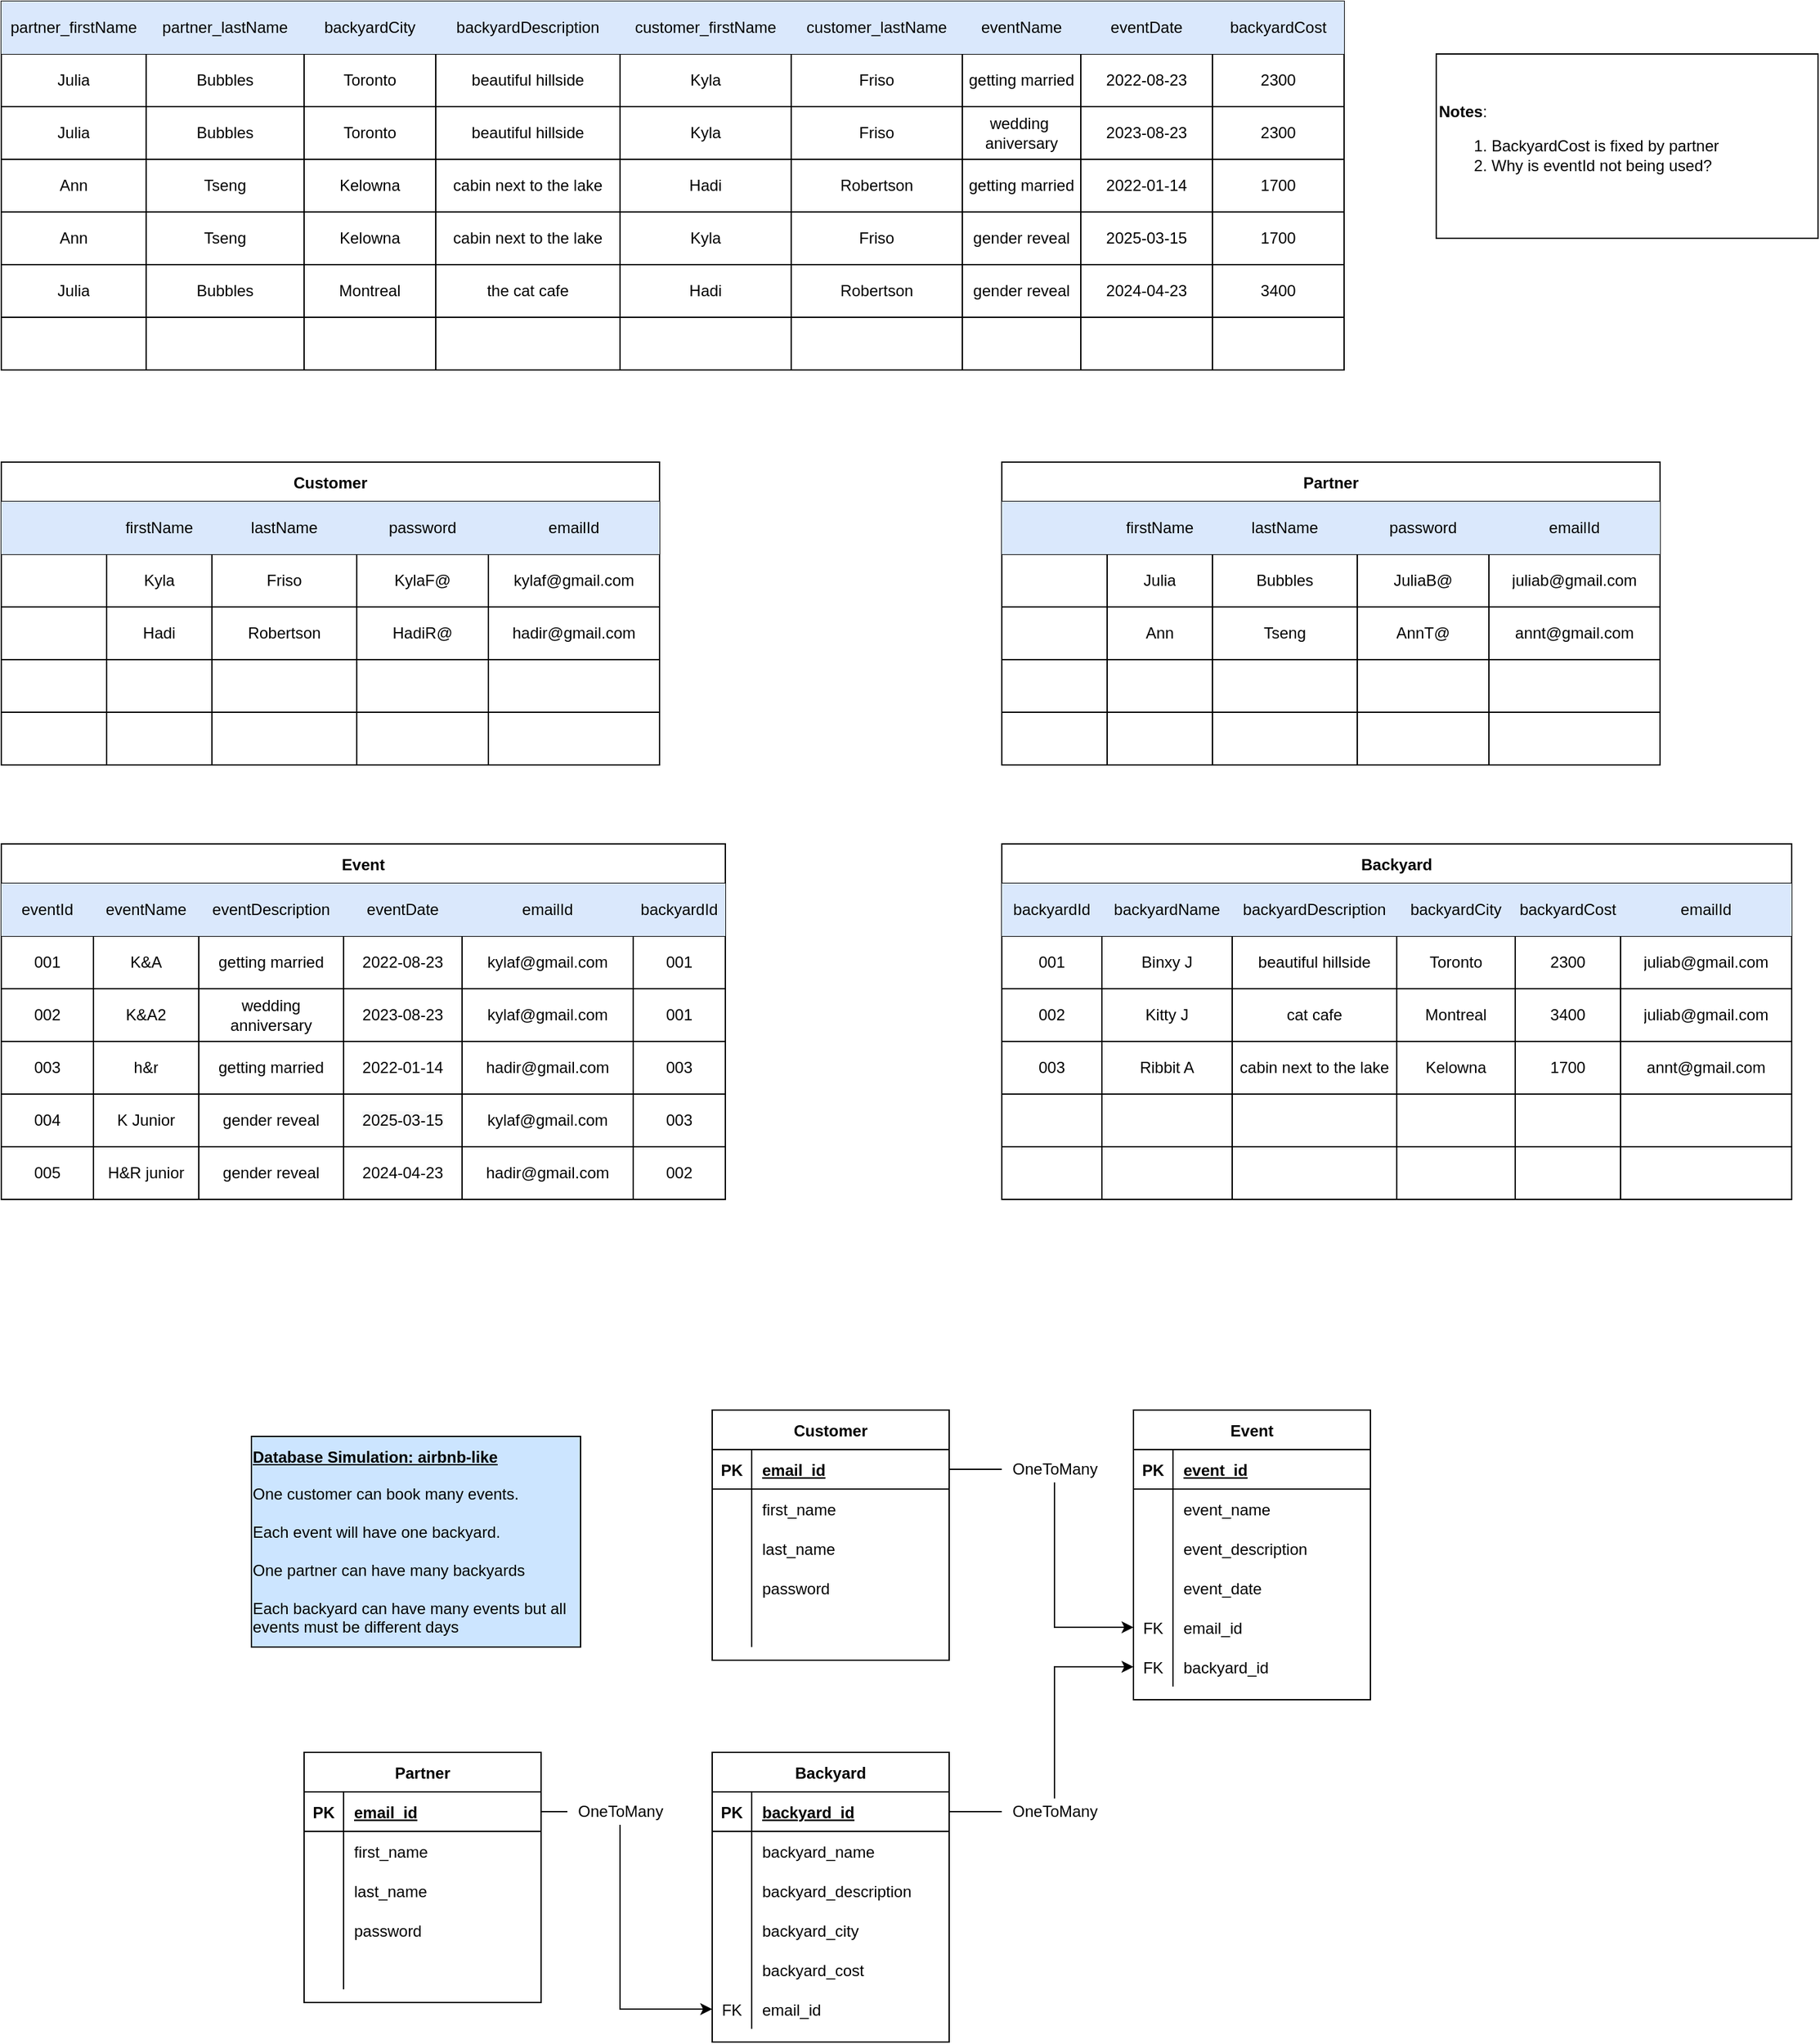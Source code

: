 <mxfile>
    <diagram id="5P-iTtk6EJzGvg0LwzqV" name="Page-1">
        <mxGraphModel dx="599" dy="457" grid="1" gridSize="10" guides="1" tooltips="1" connect="1" arrows="1" fold="1" page="1" pageScale="1" pageWidth="850" pageHeight="1100" math="0" shadow="0">
            <root>
                <mxCell id="0"/>
                <mxCell id="1" parent="0"/>
                <mxCell id="xn0J_1aLD7OM7Lsq-6MU-27" value="" style="shape=table;html=1;whiteSpace=wrap;startSize=0;container=1;collapsible=0;childLayout=tableLayout;" parent="1" vertex="1">
                    <mxGeometry x="90" y="150" width="1020" height="280" as="geometry"/>
                </mxCell>
                <mxCell id="xn0J_1aLD7OM7Lsq-6MU-28" value="" style="shape=tableRow;horizontal=0;startSize=0;swimlaneHead=0;swimlaneBody=0;top=0;left=0;bottom=0;right=0;collapsible=0;dropTarget=0;fillColor=none;points=[[0,0.5],[1,0.5]];portConstraint=eastwest;" parent="xn0J_1aLD7OM7Lsq-6MU-27" vertex="1">
                    <mxGeometry width="1020" height="40" as="geometry"/>
                </mxCell>
                <mxCell id="xn0J_1aLD7OM7Lsq-6MU-29" value="partner_firstName&lt;br&gt;" style="shape=partialRectangle;html=1;whiteSpace=wrap;connectable=0;fillColor=#dae8fc;top=0;left=0;bottom=0;right=0;overflow=hidden;strokeColor=#6c8ebf;" parent="xn0J_1aLD7OM7Lsq-6MU-28" vertex="1">
                    <mxGeometry width="110" height="40" as="geometry">
                        <mxRectangle width="110" height="40" as="alternateBounds"/>
                    </mxGeometry>
                </mxCell>
                <mxCell id="xn0J_1aLD7OM7Lsq-6MU-30" value="partner_lastName" style="shape=partialRectangle;html=1;whiteSpace=wrap;connectable=0;fillColor=#dae8fc;top=0;left=0;bottom=0;right=0;overflow=hidden;strokeColor=#6c8ebf;" parent="xn0J_1aLD7OM7Lsq-6MU-28" vertex="1">
                    <mxGeometry x="110" width="120" height="40" as="geometry">
                        <mxRectangle width="120" height="40" as="alternateBounds"/>
                    </mxGeometry>
                </mxCell>
                <mxCell id="xn0J_1aLD7OM7Lsq-6MU-31" value="backyardCity" style="shape=partialRectangle;html=1;whiteSpace=wrap;connectable=0;fillColor=#dae8fc;top=0;left=0;bottom=0;right=0;overflow=hidden;strokeColor=#6c8ebf;" parent="xn0J_1aLD7OM7Lsq-6MU-28" vertex="1">
                    <mxGeometry x="230" width="100" height="40" as="geometry">
                        <mxRectangle width="100" height="40" as="alternateBounds"/>
                    </mxGeometry>
                </mxCell>
                <mxCell id="xn0J_1aLD7OM7Lsq-6MU-40" value="backyardDescription&lt;br&gt;" style="shape=partialRectangle;html=1;whiteSpace=wrap;connectable=0;fillColor=#dae8fc;top=0;left=0;bottom=0;right=0;overflow=hidden;strokeColor=#6c8ebf;" parent="xn0J_1aLD7OM7Lsq-6MU-28" vertex="1">
                    <mxGeometry x="330" width="140" height="40" as="geometry">
                        <mxRectangle width="140" height="40" as="alternateBounds"/>
                    </mxGeometry>
                </mxCell>
                <mxCell id="xn0J_1aLD7OM7Lsq-6MU-43" value="customer_firstName" style="shape=partialRectangle;html=1;whiteSpace=wrap;connectable=0;fillColor=#dae8fc;top=0;left=0;bottom=0;right=0;overflow=hidden;strokeColor=#6c8ebf;" parent="xn0J_1aLD7OM7Lsq-6MU-28" vertex="1">
                    <mxGeometry x="470" width="130" height="40" as="geometry">
                        <mxRectangle width="130" height="40" as="alternateBounds"/>
                    </mxGeometry>
                </mxCell>
                <mxCell id="xn0J_1aLD7OM7Lsq-6MU-55" value="customer_lastName" style="shape=partialRectangle;html=1;whiteSpace=wrap;connectable=0;fillColor=#dae8fc;top=0;left=0;bottom=0;right=0;overflow=hidden;strokeColor=#6c8ebf;" parent="xn0J_1aLD7OM7Lsq-6MU-28" vertex="1">
                    <mxGeometry x="600" width="130" height="40" as="geometry">
                        <mxRectangle width="130" height="40" as="alternateBounds"/>
                    </mxGeometry>
                </mxCell>
                <mxCell id="xn0J_1aLD7OM7Lsq-6MU-58" value="eventName" style="shape=partialRectangle;html=1;whiteSpace=wrap;connectable=0;fillColor=#dae8fc;top=0;left=0;bottom=0;right=0;overflow=hidden;strokeColor=#6c8ebf;" parent="xn0J_1aLD7OM7Lsq-6MU-28" vertex="1">
                    <mxGeometry x="730" width="90" height="40" as="geometry">
                        <mxRectangle width="90" height="40" as="alternateBounds"/>
                    </mxGeometry>
                </mxCell>
                <mxCell id="xn0J_1aLD7OM7Lsq-6MU-61" value="eventDate" style="shape=partialRectangle;html=1;whiteSpace=wrap;connectable=0;fillColor=#dae8fc;top=0;left=0;bottom=0;right=0;overflow=hidden;strokeColor=#6c8ebf;" parent="xn0J_1aLD7OM7Lsq-6MU-28" vertex="1">
                    <mxGeometry x="820" width="100" height="40" as="geometry">
                        <mxRectangle width="100" height="40" as="alternateBounds"/>
                    </mxGeometry>
                </mxCell>
                <mxCell id="xn0J_1aLD7OM7Lsq-6MU-64" value="backyardCost" style="shape=partialRectangle;html=1;whiteSpace=wrap;connectable=0;fillColor=#dae8fc;top=0;left=0;bottom=0;right=0;overflow=hidden;strokeColor=#6c8ebf;" parent="xn0J_1aLD7OM7Lsq-6MU-28" vertex="1">
                    <mxGeometry x="920" width="100" height="40" as="geometry">
                        <mxRectangle width="100" height="40" as="alternateBounds"/>
                    </mxGeometry>
                </mxCell>
                <mxCell id="xn0J_1aLD7OM7Lsq-6MU-32" value="" style="shape=tableRow;horizontal=0;startSize=0;swimlaneHead=0;swimlaneBody=0;top=0;left=0;bottom=0;right=0;collapsible=0;dropTarget=0;fillColor=none;points=[[0,0.5],[1,0.5]];portConstraint=eastwest;" parent="xn0J_1aLD7OM7Lsq-6MU-27" vertex="1">
                    <mxGeometry y="40" width="1020" height="40" as="geometry"/>
                </mxCell>
                <mxCell id="xn0J_1aLD7OM7Lsq-6MU-33" value="Julia&lt;br&gt;" style="shape=partialRectangle;html=1;whiteSpace=wrap;connectable=0;fillColor=none;top=0;left=0;bottom=0;right=0;overflow=hidden;" parent="xn0J_1aLD7OM7Lsq-6MU-32" vertex="1">
                    <mxGeometry width="110" height="40" as="geometry">
                        <mxRectangle width="110" height="40" as="alternateBounds"/>
                    </mxGeometry>
                </mxCell>
                <mxCell id="xn0J_1aLD7OM7Lsq-6MU-34" value="Bubbles" style="shape=partialRectangle;html=1;whiteSpace=wrap;connectable=0;fillColor=none;top=0;left=0;bottom=0;right=0;overflow=hidden;" parent="xn0J_1aLD7OM7Lsq-6MU-32" vertex="1">
                    <mxGeometry x="110" width="120" height="40" as="geometry">
                        <mxRectangle width="120" height="40" as="alternateBounds"/>
                    </mxGeometry>
                </mxCell>
                <mxCell id="xn0J_1aLD7OM7Lsq-6MU-35" value="Toronto" style="shape=partialRectangle;html=1;whiteSpace=wrap;connectable=0;fillColor=none;top=0;left=0;bottom=0;right=0;overflow=hidden;" parent="xn0J_1aLD7OM7Lsq-6MU-32" vertex="1">
                    <mxGeometry x="230" width="100" height="40" as="geometry">
                        <mxRectangle width="100" height="40" as="alternateBounds"/>
                    </mxGeometry>
                </mxCell>
                <mxCell id="xn0J_1aLD7OM7Lsq-6MU-41" value="beautiful hillside" style="shape=partialRectangle;html=1;whiteSpace=wrap;connectable=0;fillColor=none;top=0;left=0;bottom=0;right=0;overflow=hidden;" parent="xn0J_1aLD7OM7Lsq-6MU-32" vertex="1">
                    <mxGeometry x="330" width="140" height="40" as="geometry">
                        <mxRectangle width="140" height="40" as="alternateBounds"/>
                    </mxGeometry>
                </mxCell>
                <mxCell id="xn0J_1aLD7OM7Lsq-6MU-44" value="Kyla" style="shape=partialRectangle;html=1;whiteSpace=wrap;connectable=0;fillColor=none;top=0;left=0;bottom=0;right=0;overflow=hidden;" parent="xn0J_1aLD7OM7Lsq-6MU-32" vertex="1">
                    <mxGeometry x="470" width="130" height="40" as="geometry">
                        <mxRectangle width="130" height="40" as="alternateBounds"/>
                    </mxGeometry>
                </mxCell>
                <mxCell id="xn0J_1aLD7OM7Lsq-6MU-56" value="Friso" style="shape=partialRectangle;html=1;whiteSpace=wrap;connectable=0;fillColor=none;top=0;left=0;bottom=0;right=0;overflow=hidden;" parent="xn0J_1aLD7OM7Lsq-6MU-32" vertex="1">
                    <mxGeometry x="600" width="130" height="40" as="geometry">
                        <mxRectangle width="130" height="40" as="alternateBounds"/>
                    </mxGeometry>
                </mxCell>
                <mxCell id="xn0J_1aLD7OM7Lsq-6MU-59" value="getting married" style="shape=partialRectangle;html=1;whiteSpace=wrap;connectable=0;fillColor=none;top=0;left=0;bottom=0;right=0;overflow=hidden;" parent="xn0J_1aLD7OM7Lsq-6MU-32" vertex="1">
                    <mxGeometry x="730" width="90" height="40" as="geometry">
                        <mxRectangle width="90" height="40" as="alternateBounds"/>
                    </mxGeometry>
                </mxCell>
                <mxCell id="xn0J_1aLD7OM7Lsq-6MU-62" value="2022-08-23" style="shape=partialRectangle;html=1;whiteSpace=wrap;connectable=0;fillColor=none;top=0;left=0;bottom=0;right=0;overflow=hidden;" parent="xn0J_1aLD7OM7Lsq-6MU-32" vertex="1">
                    <mxGeometry x="820" width="100" height="40" as="geometry">
                        <mxRectangle width="100" height="40" as="alternateBounds"/>
                    </mxGeometry>
                </mxCell>
                <mxCell id="xn0J_1aLD7OM7Lsq-6MU-65" value="2300" style="shape=partialRectangle;html=1;whiteSpace=wrap;connectable=0;fillColor=none;top=0;left=0;bottom=0;right=0;overflow=hidden;" parent="xn0J_1aLD7OM7Lsq-6MU-32" vertex="1">
                    <mxGeometry x="920" width="100" height="40" as="geometry">
                        <mxRectangle width="100" height="40" as="alternateBounds"/>
                    </mxGeometry>
                </mxCell>
                <mxCell id="xn0J_1aLD7OM7Lsq-6MU-36" value="" style="shape=tableRow;horizontal=0;startSize=0;swimlaneHead=0;swimlaneBody=0;top=0;left=0;bottom=0;right=0;collapsible=0;dropTarget=0;fillColor=none;points=[[0,0.5],[1,0.5]];portConstraint=eastwest;" parent="xn0J_1aLD7OM7Lsq-6MU-27" vertex="1">
                    <mxGeometry y="80" width="1020" height="40" as="geometry"/>
                </mxCell>
                <mxCell id="xn0J_1aLD7OM7Lsq-6MU-37" value="Julia" style="shape=partialRectangle;html=1;whiteSpace=wrap;connectable=0;fillColor=none;top=0;left=0;bottom=0;right=0;overflow=hidden;" parent="xn0J_1aLD7OM7Lsq-6MU-36" vertex="1">
                    <mxGeometry width="110" height="40" as="geometry">
                        <mxRectangle width="110" height="40" as="alternateBounds"/>
                    </mxGeometry>
                </mxCell>
                <mxCell id="xn0J_1aLD7OM7Lsq-6MU-38" value="Bubbles" style="shape=partialRectangle;html=1;whiteSpace=wrap;connectable=0;fillColor=none;top=0;left=0;bottom=0;right=0;overflow=hidden;" parent="xn0J_1aLD7OM7Lsq-6MU-36" vertex="1">
                    <mxGeometry x="110" width="120" height="40" as="geometry">
                        <mxRectangle width="120" height="40" as="alternateBounds"/>
                    </mxGeometry>
                </mxCell>
                <mxCell id="xn0J_1aLD7OM7Lsq-6MU-39" value="Toronto" style="shape=partialRectangle;html=1;whiteSpace=wrap;connectable=0;fillColor=none;top=0;left=0;bottom=0;right=0;overflow=hidden;pointerEvents=1;" parent="xn0J_1aLD7OM7Lsq-6MU-36" vertex="1">
                    <mxGeometry x="230" width="100" height="40" as="geometry">
                        <mxRectangle width="100" height="40" as="alternateBounds"/>
                    </mxGeometry>
                </mxCell>
                <mxCell id="xn0J_1aLD7OM7Lsq-6MU-42" value="beautiful hillside" style="shape=partialRectangle;html=1;whiteSpace=wrap;connectable=0;fillColor=none;top=0;left=0;bottom=0;right=0;overflow=hidden;pointerEvents=1;" parent="xn0J_1aLD7OM7Lsq-6MU-36" vertex="1">
                    <mxGeometry x="330" width="140" height="40" as="geometry">
                        <mxRectangle width="140" height="40" as="alternateBounds"/>
                    </mxGeometry>
                </mxCell>
                <mxCell id="xn0J_1aLD7OM7Lsq-6MU-45" value="Kyla" style="shape=partialRectangle;html=1;whiteSpace=wrap;connectable=0;fillColor=none;top=0;left=0;bottom=0;right=0;overflow=hidden;pointerEvents=1;" parent="xn0J_1aLD7OM7Lsq-6MU-36" vertex="1">
                    <mxGeometry x="470" width="130" height="40" as="geometry">
                        <mxRectangle width="130" height="40" as="alternateBounds"/>
                    </mxGeometry>
                </mxCell>
                <mxCell id="xn0J_1aLD7OM7Lsq-6MU-57" value="Friso" style="shape=partialRectangle;html=1;whiteSpace=wrap;connectable=0;fillColor=none;top=0;left=0;bottom=0;right=0;overflow=hidden;pointerEvents=1;" parent="xn0J_1aLD7OM7Lsq-6MU-36" vertex="1">
                    <mxGeometry x="600" width="130" height="40" as="geometry">
                        <mxRectangle width="130" height="40" as="alternateBounds"/>
                    </mxGeometry>
                </mxCell>
                <mxCell id="xn0J_1aLD7OM7Lsq-6MU-60" value="wedding&amp;nbsp;&lt;br&gt;aniversary" style="shape=partialRectangle;html=1;whiteSpace=wrap;connectable=0;fillColor=none;top=0;left=0;bottom=0;right=0;overflow=hidden;pointerEvents=1;" parent="xn0J_1aLD7OM7Lsq-6MU-36" vertex="1">
                    <mxGeometry x="730" width="90" height="40" as="geometry">
                        <mxRectangle width="90" height="40" as="alternateBounds"/>
                    </mxGeometry>
                </mxCell>
                <mxCell id="xn0J_1aLD7OM7Lsq-6MU-63" value="2023-08-23" style="shape=partialRectangle;html=1;whiteSpace=wrap;connectable=0;fillColor=none;top=0;left=0;bottom=0;right=0;overflow=hidden;pointerEvents=1;" parent="xn0J_1aLD7OM7Lsq-6MU-36" vertex="1">
                    <mxGeometry x="820" width="100" height="40" as="geometry">
                        <mxRectangle width="100" height="40" as="alternateBounds"/>
                    </mxGeometry>
                </mxCell>
                <mxCell id="xn0J_1aLD7OM7Lsq-6MU-66" value="2300" style="shape=partialRectangle;html=1;whiteSpace=wrap;connectable=0;fillColor=none;top=0;left=0;bottom=0;right=0;overflow=hidden;pointerEvents=1;" parent="xn0J_1aLD7OM7Lsq-6MU-36" vertex="1">
                    <mxGeometry x="920" width="100" height="40" as="geometry">
                        <mxRectangle width="100" height="40" as="alternateBounds"/>
                    </mxGeometry>
                </mxCell>
                <mxCell id="xn0J_1aLD7OM7Lsq-6MU-97" style="shape=tableRow;horizontal=0;startSize=0;swimlaneHead=0;swimlaneBody=0;top=0;left=0;bottom=0;right=0;collapsible=0;dropTarget=0;fillColor=none;points=[[0,0.5],[1,0.5]];portConstraint=eastwest;" parent="xn0J_1aLD7OM7Lsq-6MU-27" vertex="1">
                    <mxGeometry y="120" width="1020" height="40" as="geometry"/>
                </mxCell>
                <mxCell id="xn0J_1aLD7OM7Lsq-6MU-98" value="Ann" style="shape=partialRectangle;html=1;whiteSpace=wrap;connectable=0;fillColor=none;top=0;left=0;bottom=0;right=0;overflow=hidden;" parent="xn0J_1aLD7OM7Lsq-6MU-97" vertex="1">
                    <mxGeometry width="110" height="40" as="geometry">
                        <mxRectangle width="110" height="40" as="alternateBounds"/>
                    </mxGeometry>
                </mxCell>
                <mxCell id="xn0J_1aLD7OM7Lsq-6MU-99" value="Tseng" style="shape=partialRectangle;html=1;whiteSpace=wrap;connectable=0;fillColor=none;top=0;left=0;bottom=0;right=0;overflow=hidden;" parent="xn0J_1aLD7OM7Lsq-6MU-97" vertex="1">
                    <mxGeometry x="110" width="120" height="40" as="geometry">
                        <mxRectangle width="120" height="40" as="alternateBounds"/>
                    </mxGeometry>
                </mxCell>
                <mxCell id="xn0J_1aLD7OM7Lsq-6MU-100" value="Kelowna" style="shape=partialRectangle;html=1;whiteSpace=wrap;connectable=0;fillColor=none;top=0;left=0;bottom=0;right=0;overflow=hidden;pointerEvents=1;" parent="xn0J_1aLD7OM7Lsq-6MU-97" vertex="1">
                    <mxGeometry x="230" width="100" height="40" as="geometry">
                        <mxRectangle width="100" height="40" as="alternateBounds"/>
                    </mxGeometry>
                </mxCell>
                <mxCell id="xn0J_1aLD7OM7Lsq-6MU-101" value="cabin next to the lake" style="shape=partialRectangle;html=1;whiteSpace=wrap;connectable=0;fillColor=none;top=0;left=0;bottom=0;right=0;overflow=hidden;pointerEvents=1;" parent="xn0J_1aLD7OM7Lsq-6MU-97" vertex="1">
                    <mxGeometry x="330" width="140" height="40" as="geometry">
                        <mxRectangle width="140" height="40" as="alternateBounds"/>
                    </mxGeometry>
                </mxCell>
                <mxCell id="xn0J_1aLD7OM7Lsq-6MU-102" value="Hadi" style="shape=partialRectangle;html=1;whiteSpace=wrap;connectable=0;fillColor=none;top=0;left=0;bottom=0;right=0;overflow=hidden;pointerEvents=1;" parent="xn0J_1aLD7OM7Lsq-6MU-97" vertex="1">
                    <mxGeometry x="470" width="130" height="40" as="geometry">
                        <mxRectangle width="130" height="40" as="alternateBounds"/>
                    </mxGeometry>
                </mxCell>
                <mxCell id="xn0J_1aLD7OM7Lsq-6MU-103" value="Robertson" style="shape=partialRectangle;html=1;whiteSpace=wrap;connectable=0;fillColor=none;top=0;left=0;bottom=0;right=0;overflow=hidden;pointerEvents=1;" parent="xn0J_1aLD7OM7Lsq-6MU-97" vertex="1">
                    <mxGeometry x="600" width="130" height="40" as="geometry">
                        <mxRectangle width="130" height="40" as="alternateBounds"/>
                    </mxGeometry>
                </mxCell>
                <mxCell id="xn0J_1aLD7OM7Lsq-6MU-104" value="getting married" style="shape=partialRectangle;html=1;whiteSpace=wrap;connectable=0;fillColor=none;top=0;left=0;bottom=0;right=0;overflow=hidden;pointerEvents=1;" parent="xn0J_1aLD7OM7Lsq-6MU-97" vertex="1">
                    <mxGeometry x="730" width="90" height="40" as="geometry">
                        <mxRectangle width="90" height="40" as="alternateBounds"/>
                    </mxGeometry>
                </mxCell>
                <mxCell id="xn0J_1aLD7OM7Lsq-6MU-105" value="2022-01-14" style="shape=partialRectangle;html=1;whiteSpace=wrap;connectable=0;fillColor=none;top=0;left=0;bottom=0;right=0;overflow=hidden;pointerEvents=1;" parent="xn0J_1aLD7OM7Lsq-6MU-97" vertex="1">
                    <mxGeometry x="820" width="100" height="40" as="geometry">
                        <mxRectangle width="100" height="40" as="alternateBounds"/>
                    </mxGeometry>
                </mxCell>
                <mxCell id="xn0J_1aLD7OM7Lsq-6MU-106" value="1700" style="shape=partialRectangle;html=1;whiteSpace=wrap;connectable=0;fillColor=none;top=0;left=0;bottom=0;right=0;overflow=hidden;pointerEvents=1;" parent="xn0J_1aLD7OM7Lsq-6MU-97" vertex="1">
                    <mxGeometry x="920" width="100" height="40" as="geometry">
                        <mxRectangle width="100" height="40" as="alternateBounds"/>
                    </mxGeometry>
                </mxCell>
                <mxCell id="xn0J_1aLD7OM7Lsq-6MU-107" style="shape=tableRow;horizontal=0;startSize=0;swimlaneHead=0;swimlaneBody=0;top=0;left=0;bottom=0;right=0;collapsible=0;dropTarget=0;fillColor=none;points=[[0,0.5],[1,0.5]];portConstraint=eastwest;" parent="xn0J_1aLD7OM7Lsq-6MU-27" vertex="1">
                    <mxGeometry y="160" width="1020" height="40" as="geometry"/>
                </mxCell>
                <mxCell id="xn0J_1aLD7OM7Lsq-6MU-108" value="Ann" style="shape=partialRectangle;html=1;whiteSpace=wrap;connectable=0;fillColor=none;top=0;left=0;bottom=0;right=0;overflow=hidden;" parent="xn0J_1aLD7OM7Lsq-6MU-107" vertex="1">
                    <mxGeometry width="110" height="40" as="geometry">
                        <mxRectangle width="110" height="40" as="alternateBounds"/>
                    </mxGeometry>
                </mxCell>
                <mxCell id="xn0J_1aLD7OM7Lsq-6MU-109" value="Tseng" style="shape=partialRectangle;html=1;whiteSpace=wrap;connectable=0;fillColor=none;top=0;left=0;bottom=0;right=0;overflow=hidden;" parent="xn0J_1aLD7OM7Lsq-6MU-107" vertex="1">
                    <mxGeometry x="110" width="120" height="40" as="geometry">
                        <mxRectangle width="120" height="40" as="alternateBounds"/>
                    </mxGeometry>
                </mxCell>
                <mxCell id="xn0J_1aLD7OM7Lsq-6MU-110" value="Kelowna" style="shape=partialRectangle;html=1;whiteSpace=wrap;connectable=0;fillColor=none;top=0;left=0;bottom=0;right=0;overflow=hidden;pointerEvents=1;" parent="xn0J_1aLD7OM7Lsq-6MU-107" vertex="1">
                    <mxGeometry x="230" width="100" height="40" as="geometry">
                        <mxRectangle width="100" height="40" as="alternateBounds"/>
                    </mxGeometry>
                </mxCell>
                <mxCell id="xn0J_1aLD7OM7Lsq-6MU-111" value="cabin next to the lake" style="shape=partialRectangle;html=1;whiteSpace=wrap;connectable=0;fillColor=none;top=0;left=0;bottom=0;right=0;overflow=hidden;pointerEvents=1;" parent="xn0J_1aLD7OM7Lsq-6MU-107" vertex="1">
                    <mxGeometry x="330" width="140" height="40" as="geometry">
                        <mxRectangle width="140" height="40" as="alternateBounds"/>
                    </mxGeometry>
                </mxCell>
                <mxCell id="xn0J_1aLD7OM7Lsq-6MU-112" value="Kyla" style="shape=partialRectangle;html=1;whiteSpace=wrap;connectable=0;fillColor=none;top=0;left=0;bottom=0;right=0;overflow=hidden;pointerEvents=1;" parent="xn0J_1aLD7OM7Lsq-6MU-107" vertex="1">
                    <mxGeometry x="470" width="130" height="40" as="geometry">
                        <mxRectangle width="130" height="40" as="alternateBounds"/>
                    </mxGeometry>
                </mxCell>
                <mxCell id="xn0J_1aLD7OM7Lsq-6MU-113" value="Friso" style="shape=partialRectangle;html=1;whiteSpace=wrap;connectable=0;fillColor=none;top=0;left=0;bottom=0;right=0;overflow=hidden;pointerEvents=1;" parent="xn0J_1aLD7OM7Lsq-6MU-107" vertex="1">
                    <mxGeometry x="600" width="130" height="40" as="geometry">
                        <mxRectangle width="130" height="40" as="alternateBounds"/>
                    </mxGeometry>
                </mxCell>
                <mxCell id="xn0J_1aLD7OM7Lsq-6MU-114" value="gender reveal" style="shape=partialRectangle;html=1;whiteSpace=wrap;connectable=0;fillColor=none;top=0;left=0;bottom=0;right=0;overflow=hidden;pointerEvents=1;" parent="xn0J_1aLD7OM7Lsq-6MU-107" vertex="1">
                    <mxGeometry x="730" width="90" height="40" as="geometry">
                        <mxRectangle width="90" height="40" as="alternateBounds"/>
                    </mxGeometry>
                </mxCell>
                <mxCell id="xn0J_1aLD7OM7Lsq-6MU-115" value="2025-03-15" style="shape=partialRectangle;html=1;whiteSpace=wrap;connectable=0;fillColor=none;top=0;left=0;bottom=0;right=0;overflow=hidden;pointerEvents=1;" parent="xn0J_1aLD7OM7Lsq-6MU-107" vertex="1">
                    <mxGeometry x="820" width="100" height="40" as="geometry">
                        <mxRectangle width="100" height="40" as="alternateBounds"/>
                    </mxGeometry>
                </mxCell>
                <mxCell id="xn0J_1aLD7OM7Lsq-6MU-116" value="1700" style="shape=partialRectangle;html=1;whiteSpace=wrap;connectable=0;fillColor=none;top=0;left=0;bottom=0;right=0;overflow=hidden;pointerEvents=1;" parent="xn0J_1aLD7OM7Lsq-6MU-107" vertex="1">
                    <mxGeometry x="920" width="100" height="40" as="geometry">
                        <mxRectangle width="100" height="40" as="alternateBounds"/>
                    </mxGeometry>
                </mxCell>
                <mxCell id="xn0J_1aLD7OM7Lsq-6MU-117" style="shape=tableRow;horizontal=0;startSize=0;swimlaneHead=0;swimlaneBody=0;top=0;left=0;bottom=0;right=0;collapsible=0;dropTarget=0;fillColor=none;points=[[0,0.5],[1,0.5]];portConstraint=eastwest;" parent="xn0J_1aLD7OM7Lsq-6MU-27" vertex="1">
                    <mxGeometry y="200" width="1020" height="40" as="geometry"/>
                </mxCell>
                <mxCell id="xn0J_1aLD7OM7Lsq-6MU-118" value="Julia" style="shape=partialRectangle;html=1;whiteSpace=wrap;connectable=0;fillColor=none;top=0;left=0;bottom=0;right=0;overflow=hidden;" parent="xn0J_1aLD7OM7Lsq-6MU-117" vertex="1">
                    <mxGeometry width="110" height="40" as="geometry">
                        <mxRectangle width="110" height="40" as="alternateBounds"/>
                    </mxGeometry>
                </mxCell>
                <mxCell id="xn0J_1aLD7OM7Lsq-6MU-119" value="Bubbles" style="shape=partialRectangle;html=1;whiteSpace=wrap;connectable=0;fillColor=none;top=0;left=0;bottom=0;right=0;overflow=hidden;" parent="xn0J_1aLD7OM7Lsq-6MU-117" vertex="1">
                    <mxGeometry x="110" width="120" height="40" as="geometry">
                        <mxRectangle width="120" height="40" as="alternateBounds"/>
                    </mxGeometry>
                </mxCell>
                <mxCell id="xn0J_1aLD7OM7Lsq-6MU-120" value="Montreal" style="shape=partialRectangle;html=1;whiteSpace=wrap;connectable=0;fillColor=none;top=0;left=0;bottom=0;right=0;overflow=hidden;pointerEvents=1;" parent="xn0J_1aLD7OM7Lsq-6MU-117" vertex="1">
                    <mxGeometry x="230" width="100" height="40" as="geometry">
                        <mxRectangle width="100" height="40" as="alternateBounds"/>
                    </mxGeometry>
                </mxCell>
                <mxCell id="xn0J_1aLD7OM7Lsq-6MU-121" value="the cat cafe" style="shape=partialRectangle;html=1;whiteSpace=wrap;connectable=0;fillColor=none;top=0;left=0;bottom=0;right=0;overflow=hidden;pointerEvents=1;" parent="xn0J_1aLD7OM7Lsq-6MU-117" vertex="1">
                    <mxGeometry x="330" width="140" height="40" as="geometry">
                        <mxRectangle width="140" height="40" as="alternateBounds"/>
                    </mxGeometry>
                </mxCell>
                <mxCell id="xn0J_1aLD7OM7Lsq-6MU-122" value="Hadi" style="shape=partialRectangle;html=1;whiteSpace=wrap;connectable=0;fillColor=none;top=0;left=0;bottom=0;right=0;overflow=hidden;pointerEvents=1;" parent="xn0J_1aLD7OM7Lsq-6MU-117" vertex="1">
                    <mxGeometry x="470" width="130" height="40" as="geometry">
                        <mxRectangle width="130" height="40" as="alternateBounds"/>
                    </mxGeometry>
                </mxCell>
                <mxCell id="xn0J_1aLD7OM7Lsq-6MU-123" value="Robertson" style="shape=partialRectangle;html=1;whiteSpace=wrap;connectable=0;fillColor=none;top=0;left=0;bottom=0;right=0;overflow=hidden;pointerEvents=1;" parent="xn0J_1aLD7OM7Lsq-6MU-117" vertex="1">
                    <mxGeometry x="600" width="130" height="40" as="geometry">
                        <mxRectangle width="130" height="40" as="alternateBounds"/>
                    </mxGeometry>
                </mxCell>
                <mxCell id="xn0J_1aLD7OM7Lsq-6MU-124" value="gender reveal" style="shape=partialRectangle;html=1;whiteSpace=wrap;connectable=0;fillColor=none;top=0;left=0;bottom=0;right=0;overflow=hidden;pointerEvents=1;" parent="xn0J_1aLD7OM7Lsq-6MU-117" vertex="1">
                    <mxGeometry x="730" width="90" height="40" as="geometry">
                        <mxRectangle width="90" height="40" as="alternateBounds"/>
                    </mxGeometry>
                </mxCell>
                <mxCell id="xn0J_1aLD7OM7Lsq-6MU-125" value="2024-04-23" style="shape=partialRectangle;html=1;whiteSpace=wrap;connectable=0;fillColor=none;top=0;left=0;bottom=0;right=0;overflow=hidden;pointerEvents=1;" parent="xn0J_1aLD7OM7Lsq-6MU-117" vertex="1">
                    <mxGeometry x="820" width="100" height="40" as="geometry">
                        <mxRectangle width="100" height="40" as="alternateBounds"/>
                    </mxGeometry>
                </mxCell>
                <mxCell id="xn0J_1aLD7OM7Lsq-6MU-126" value="3400" style="shape=partialRectangle;html=1;whiteSpace=wrap;connectable=0;fillColor=none;top=0;left=0;bottom=0;right=0;overflow=hidden;pointerEvents=1;" parent="xn0J_1aLD7OM7Lsq-6MU-117" vertex="1">
                    <mxGeometry x="920" width="100" height="40" as="geometry">
                        <mxRectangle width="100" height="40" as="alternateBounds"/>
                    </mxGeometry>
                </mxCell>
                <mxCell id="xn0J_1aLD7OM7Lsq-6MU-127" style="shape=tableRow;horizontal=0;startSize=0;swimlaneHead=0;swimlaneBody=0;top=0;left=0;bottom=0;right=0;collapsible=0;dropTarget=0;fillColor=none;points=[[0,0.5],[1,0.5]];portConstraint=eastwest;" parent="xn0J_1aLD7OM7Lsq-6MU-27" vertex="1">
                    <mxGeometry y="240" width="1020" height="40" as="geometry"/>
                </mxCell>
                <mxCell id="xn0J_1aLD7OM7Lsq-6MU-128" style="shape=partialRectangle;html=1;whiteSpace=wrap;connectable=0;fillColor=none;top=0;left=0;bottom=0;right=0;overflow=hidden;" parent="xn0J_1aLD7OM7Lsq-6MU-127" vertex="1">
                    <mxGeometry width="110" height="40" as="geometry">
                        <mxRectangle width="110" height="40" as="alternateBounds"/>
                    </mxGeometry>
                </mxCell>
                <mxCell id="xn0J_1aLD7OM7Lsq-6MU-129" style="shape=partialRectangle;html=1;whiteSpace=wrap;connectable=0;fillColor=none;top=0;left=0;bottom=0;right=0;overflow=hidden;" parent="xn0J_1aLD7OM7Lsq-6MU-127" vertex="1">
                    <mxGeometry x="110" width="120" height="40" as="geometry">
                        <mxRectangle width="120" height="40" as="alternateBounds"/>
                    </mxGeometry>
                </mxCell>
                <mxCell id="xn0J_1aLD7OM7Lsq-6MU-130" style="shape=partialRectangle;html=1;whiteSpace=wrap;connectable=0;fillColor=none;top=0;left=0;bottom=0;right=0;overflow=hidden;pointerEvents=1;" parent="xn0J_1aLD7OM7Lsq-6MU-127" vertex="1">
                    <mxGeometry x="230" width="100" height="40" as="geometry">
                        <mxRectangle width="100" height="40" as="alternateBounds"/>
                    </mxGeometry>
                </mxCell>
                <mxCell id="xn0J_1aLD7OM7Lsq-6MU-131" style="shape=partialRectangle;html=1;whiteSpace=wrap;connectable=0;fillColor=none;top=0;left=0;bottom=0;right=0;overflow=hidden;pointerEvents=1;" parent="xn0J_1aLD7OM7Lsq-6MU-127" vertex="1">
                    <mxGeometry x="330" width="140" height="40" as="geometry">
                        <mxRectangle width="140" height="40" as="alternateBounds"/>
                    </mxGeometry>
                </mxCell>
                <mxCell id="xn0J_1aLD7OM7Lsq-6MU-132" style="shape=partialRectangle;html=1;whiteSpace=wrap;connectable=0;fillColor=none;top=0;left=0;bottom=0;right=0;overflow=hidden;pointerEvents=1;" parent="xn0J_1aLD7OM7Lsq-6MU-127" vertex="1">
                    <mxGeometry x="470" width="130" height="40" as="geometry">
                        <mxRectangle width="130" height="40" as="alternateBounds"/>
                    </mxGeometry>
                </mxCell>
                <mxCell id="xn0J_1aLD7OM7Lsq-6MU-133" style="shape=partialRectangle;html=1;whiteSpace=wrap;connectable=0;fillColor=none;top=0;left=0;bottom=0;right=0;overflow=hidden;pointerEvents=1;" parent="xn0J_1aLD7OM7Lsq-6MU-127" vertex="1">
                    <mxGeometry x="600" width="130" height="40" as="geometry">
                        <mxRectangle width="130" height="40" as="alternateBounds"/>
                    </mxGeometry>
                </mxCell>
                <mxCell id="xn0J_1aLD7OM7Lsq-6MU-134" style="shape=partialRectangle;html=1;whiteSpace=wrap;connectable=0;fillColor=none;top=0;left=0;bottom=0;right=0;overflow=hidden;pointerEvents=1;" parent="xn0J_1aLD7OM7Lsq-6MU-127" vertex="1">
                    <mxGeometry x="730" width="90" height="40" as="geometry">
                        <mxRectangle width="90" height="40" as="alternateBounds"/>
                    </mxGeometry>
                </mxCell>
                <mxCell id="xn0J_1aLD7OM7Lsq-6MU-135" style="shape=partialRectangle;html=1;whiteSpace=wrap;connectable=0;fillColor=none;top=0;left=0;bottom=0;right=0;overflow=hidden;pointerEvents=1;" parent="xn0J_1aLD7OM7Lsq-6MU-127" vertex="1">
                    <mxGeometry x="820" width="100" height="40" as="geometry">
                        <mxRectangle width="100" height="40" as="alternateBounds"/>
                    </mxGeometry>
                </mxCell>
                <mxCell id="xn0J_1aLD7OM7Lsq-6MU-136" style="shape=partialRectangle;html=1;whiteSpace=wrap;connectable=0;fillColor=none;top=0;left=0;bottom=0;right=0;overflow=hidden;pointerEvents=1;" parent="xn0J_1aLD7OM7Lsq-6MU-127" vertex="1">
                    <mxGeometry x="920" width="100" height="40" as="geometry">
                        <mxRectangle width="100" height="40" as="alternateBounds"/>
                    </mxGeometry>
                </mxCell>
                <mxCell id="xn0J_1aLD7OM7Lsq-6MU-137" value="Customer" style="shape=table;startSize=30;container=1;collapsible=0;childLayout=tableLayout;fontStyle=1;align=center;labelBackgroundColor=default;" parent="1" vertex="1">
                    <mxGeometry x="90" y="500" width="500" height="230" as="geometry"/>
                </mxCell>
                <mxCell id="xn0J_1aLD7OM7Lsq-6MU-138" value="" style="shape=tableRow;horizontal=0;startSize=0;swimlaneHead=0;swimlaneBody=0;top=0;left=0;bottom=0;right=0;collapsible=0;dropTarget=0;fillColor=none;points=[[0,0.5],[1,0.5]];portConstraint=eastwest;" parent="xn0J_1aLD7OM7Lsq-6MU-137" vertex="1">
                    <mxGeometry y="30" width="500" height="40" as="geometry"/>
                </mxCell>
                <mxCell id="xn0J_1aLD7OM7Lsq-6MU-139" value="" style="shape=partialRectangle;html=1;whiteSpace=wrap;connectable=0;fillColor=#dae8fc;top=0;left=0;bottom=0;right=0;overflow=hidden;strokeColor=#6c8ebf;" parent="xn0J_1aLD7OM7Lsq-6MU-138" vertex="1">
                    <mxGeometry width="80" height="40" as="geometry">
                        <mxRectangle width="80" height="40" as="alternateBounds"/>
                    </mxGeometry>
                </mxCell>
                <mxCell id="xn0J_1aLD7OM7Lsq-6MU-140" value="firstName" style="shape=partialRectangle;html=1;whiteSpace=wrap;connectable=0;fillColor=#dae8fc;top=0;left=0;bottom=0;right=0;overflow=hidden;strokeColor=#6c8ebf;" parent="xn0J_1aLD7OM7Lsq-6MU-138" vertex="1">
                    <mxGeometry x="80" width="80" height="40" as="geometry">
                        <mxRectangle width="80" height="40" as="alternateBounds"/>
                    </mxGeometry>
                </mxCell>
                <mxCell id="xn0J_1aLD7OM7Lsq-6MU-141" value="lastName" style="shape=partialRectangle;html=1;whiteSpace=wrap;connectable=0;fillColor=#dae8fc;top=0;left=0;bottom=0;right=0;overflow=hidden;strokeColor=#6c8ebf;" parent="xn0J_1aLD7OM7Lsq-6MU-138" vertex="1">
                    <mxGeometry x="160" width="110" height="40" as="geometry">
                        <mxRectangle width="110" height="40" as="alternateBounds"/>
                    </mxGeometry>
                </mxCell>
                <mxCell id="xn0J_1aLD7OM7Lsq-6MU-150" value="password" style="shape=partialRectangle;html=1;whiteSpace=wrap;connectable=0;fillColor=#dae8fc;top=0;left=0;bottom=0;right=0;overflow=hidden;strokeColor=#6c8ebf;" parent="xn0J_1aLD7OM7Lsq-6MU-138" vertex="1">
                    <mxGeometry x="270" width="100" height="40" as="geometry">
                        <mxRectangle width="100" height="40" as="alternateBounds"/>
                    </mxGeometry>
                </mxCell>
                <mxCell id="xn0J_1aLD7OM7Lsq-6MU-153" value="emailId" style="shape=partialRectangle;html=1;whiteSpace=wrap;connectable=0;fillColor=#dae8fc;top=0;left=0;bottom=0;right=0;overflow=hidden;strokeColor=#6c8ebf;" parent="xn0J_1aLD7OM7Lsq-6MU-138" vertex="1">
                    <mxGeometry x="370" width="130" height="40" as="geometry">
                        <mxRectangle width="130" height="40" as="alternateBounds"/>
                    </mxGeometry>
                </mxCell>
                <mxCell id="xn0J_1aLD7OM7Lsq-6MU-142" value="" style="shape=tableRow;horizontal=0;startSize=0;swimlaneHead=0;swimlaneBody=0;top=0;left=0;bottom=0;right=0;collapsible=0;dropTarget=0;fillColor=none;points=[[0,0.5],[1,0.5]];portConstraint=eastwest;" parent="xn0J_1aLD7OM7Lsq-6MU-137" vertex="1">
                    <mxGeometry y="70" width="500" height="40" as="geometry"/>
                </mxCell>
                <mxCell id="xn0J_1aLD7OM7Lsq-6MU-143" value="" style="shape=partialRectangle;html=1;whiteSpace=wrap;connectable=0;fillColor=none;top=0;left=0;bottom=0;right=0;overflow=hidden;" parent="xn0J_1aLD7OM7Lsq-6MU-142" vertex="1">
                    <mxGeometry width="80" height="40" as="geometry">
                        <mxRectangle width="80" height="40" as="alternateBounds"/>
                    </mxGeometry>
                </mxCell>
                <mxCell id="xn0J_1aLD7OM7Lsq-6MU-144" value="Kyla" style="shape=partialRectangle;html=1;whiteSpace=wrap;connectable=0;fillColor=none;top=0;left=0;bottom=0;right=0;overflow=hidden;" parent="xn0J_1aLD7OM7Lsq-6MU-142" vertex="1">
                    <mxGeometry x="80" width="80" height="40" as="geometry">
                        <mxRectangle width="80" height="40" as="alternateBounds"/>
                    </mxGeometry>
                </mxCell>
                <mxCell id="xn0J_1aLD7OM7Lsq-6MU-145" value="Friso" style="shape=partialRectangle;html=1;whiteSpace=wrap;connectable=0;fillColor=none;top=0;left=0;bottom=0;right=0;overflow=hidden;" parent="xn0J_1aLD7OM7Lsq-6MU-142" vertex="1">
                    <mxGeometry x="160" width="110" height="40" as="geometry">
                        <mxRectangle width="110" height="40" as="alternateBounds"/>
                    </mxGeometry>
                </mxCell>
                <mxCell id="xn0J_1aLD7OM7Lsq-6MU-151" value="KylaF@" style="shape=partialRectangle;html=1;whiteSpace=wrap;connectable=0;fillColor=none;top=0;left=0;bottom=0;right=0;overflow=hidden;" parent="xn0J_1aLD7OM7Lsq-6MU-142" vertex="1">
                    <mxGeometry x="270" width="100" height="40" as="geometry">
                        <mxRectangle width="100" height="40" as="alternateBounds"/>
                    </mxGeometry>
                </mxCell>
                <mxCell id="xn0J_1aLD7OM7Lsq-6MU-154" value="kylaf@gmail.com" style="shape=partialRectangle;html=1;whiteSpace=wrap;connectable=0;fillColor=none;top=0;left=0;bottom=0;right=0;overflow=hidden;" parent="xn0J_1aLD7OM7Lsq-6MU-142" vertex="1">
                    <mxGeometry x="370" width="130" height="40" as="geometry">
                        <mxRectangle width="130" height="40" as="alternateBounds"/>
                    </mxGeometry>
                </mxCell>
                <mxCell id="xn0J_1aLD7OM7Lsq-6MU-146" value="" style="shape=tableRow;horizontal=0;startSize=0;swimlaneHead=0;swimlaneBody=0;top=0;left=0;bottom=0;right=0;collapsible=0;dropTarget=0;fillColor=none;points=[[0,0.5],[1,0.5]];portConstraint=eastwest;" parent="xn0J_1aLD7OM7Lsq-6MU-137" vertex="1">
                    <mxGeometry y="110" width="500" height="40" as="geometry"/>
                </mxCell>
                <mxCell id="xn0J_1aLD7OM7Lsq-6MU-147" value="" style="shape=partialRectangle;html=1;whiteSpace=wrap;connectable=0;fillColor=none;top=0;left=0;bottom=0;right=0;overflow=hidden;" parent="xn0J_1aLD7OM7Lsq-6MU-146" vertex="1">
                    <mxGeometry width="80" height="40" as="geometry">
                        <mxRectangle width="80" height="40" as="alternateBounds"/>
                    </mxGeometry>
                </mxCell>
                <mxCell id="xn0J_1aLD7OM7Lsq-6MU-148" value="Hadi" style="shape=partialRectangle;html=1;whiteSpace=wrap;connectable=0;fillColor=none;top=0;left=0;bottom=0;right=0;overflow=hidden;" parent="xn0J_1aLD7OM7Lsq-6MU-146" vertex="1">
                    <mxGeometry x="80" width="80" height="40" as="geometry">
                        <mxRectangle width="80" height="40" as="alternateBounds"/>
                    </mxGeometry>
                </mxCell>
                <mxCell id="xn0J_1aLD7OM7Lsq-6MU-149" value="Robertson" style="shape=partialRectangle;html=1;whiteSpace=wrap;connectable=0;fillColor=none;top=0;left=0;bottom=0;right=0;overflow=hidden;" parent="xn0J_1aLD7OM7Lsq-6MU-146" vertex="1">
                    <mxGeometry x="160" width="110" height="40" as="geometry">
                        <mxRectangle width="110" height="40" as="alternateBounds"/>
                    </mxGeometry>
                </mxCell>
                <mxCell id="xn0J_1aLD7OM7Lsq-6MU-152" value="HadiR@" style="shape=partialRectangle;html=1;whiteSpace=wrap;connectable=0;fillColor=none;top=0;left=0;bottom=0;right=0;overflow=hidden;" parent="xn0J_1aLD7OM7Lsq-6MU-146" vertex="1">
                    <mxGeometry x="270" width="100" height="40" as="geometry">
                        <mxRectangle width="100" height="40" as="alternateBounds"/>
                    </mxGeometry>
                </mxCell>
                <mxCell id="xn0J_1aLD7OM7Lsq-6MU-155" value="hadir@gmail.com" style="shape=partialRectangle;html=1;whiteSpace=wrap;connectable=0;fillColor=none;top=0;left=0;bottom=0;right=0;overflow=hidden;" parent="xn0J_1aLD7OM7Lsq-6MU-146" vertex="1">
                    <mxGeometry x="370" width="130" height="40" as="geometry">
                        <mxRectangle width="130" height="40" as="alternateBounds"/>
                    </mxGeometry>
                </mxCell>
                <mxCell id="xn0J_1aLD7OM7Lsq-6MU-156" style="shape=tableRow;horizontal=0;startSize=0;swimlaneHead=0;swimlaneBody=0;top=0;left=0;bottom=0;right=0;collapsible=0;dropTarget=0;fillColor=none;points=[[0,0.5],[1,0.5]];portConstraint=eastwest;" parent="xn0J_1aLD7OM7Lsq-6MU-137" vertex="1">
                    <mxGeometry y="150" width="500" height="40" as="geometry"/>
                </mxCell>
                <mxCell id="xn0J_1aLD7OM7Lsq-6MU-157" style="shape=partialRectangle;html=1;whiteSpace=wrap;connectable=0;fillColor=none;top=0;left=0;bottom=0;right=0;overflow=hidden;" parent="xn0J_1aLD7OM7Lsq-6MU-156" vertex="1">
                    <mxGeometry width="80" height="40" as="geometry">
                        <mxRectangle width="80" height="40" as="alternateBounds"/>
                    </mxGeometry>
                </mxCell>
                <mxCell id="xn0J_1aLD7OM7Lsq-6MU-158" style="shape=partialRectangle;html=1;whiteSpace=wrap;connectable=0;fillColor=none;top=0;left=0;bottom=0;right=0;overflow=hidden;" parent="xn0J_1aLD7OM7Lsq-6MU-156" vertex="1">
                    <mxGeometry x="80" width="80" height="40" as="geometry">
                        <mxRectangle width="80" height="40" as="alternateBounds"/>
                    </mxGeometry>
                </mxCell>
                <mxCell id="xn0J_1aLD7OM7Lsq-6MU-159" style="shape=partialRectangle;html=1;whiteSpace=wrap;connectable=0;fillColor=none;top=0;left=0;bottom=0;right=0;overflow=hidden;" parent="xn0J_1aLD7OM7Lsq-6MU-156" vertex="1">
                    <mxGeometry x="160" width="110" height="40" as="geometry">
                        <mxRectangle width="110" height="40" as="alternateBounds"/>
                    </mxGeometry>
                </mxCell>
                <mxCell id="xn0J_1aLD7OM7Lsq-6MU-160" style="shape=partialRectangle;html=1;whiteSpace=wrap;connectable=0;fillColor=none;top=0;left=0;bottom=0;right=0;overflow=hidden;" parent="xn0J_1aLD7OM7Lsq-6MU-156" vertex="1">
                    <mxGeometry x="270" width="100" height="40" as="geometry">
                        <mxRectangle width="100" height="40" as="alternateBounds"/>
                    </mxGeometry>
                </mxCell>
                <mxCell id="xn0J_1aLD7OM7Lsq-6MU-161" style="shape=partialRectangle;html=1;whiteSpace=wrap;connectable=0;fillColor=none;top=0;left=0;bottom=0;right=0;overflow=hidden;" parent="xn0J_1aLD7OM7Lsq-6MU-156" vertex="1">
                    <mxGeometry x="370" width="130" height="40" as="geometry">
                        <mxRectangle width="130" height="40" as="alternateBounds"/>
                    </mxGeometry>
                </mxCell>
                <mxCell id="xn0J_1aLD7OM7Lsq-6MU-162" style="shape=tableRow;horizontal=0;startSize=0;swimlaneHead=0;swimlaneBody=0;top=0;left=0;bottom=0;right=0;collapsible=0;dropTarget=0;fillColor=none;points=[[0,0.5],[1,0.5]];portConstraint=eastwest;" parent="xn0J_1aLD7OM7Lsq-6MU-137" vertex="1">
                    <mxGeometry y="190" width="500" height="40" as="geometry"/>
                </mxCell>
                <mxCell id="xn0J_1aLD7OM7Lsq-6MU-163" style="shape=partialRectangle;html=1;whiteSpace=wrap;connectable=0;fillColor=none;top=0;left=0;bottom=0;right=0;overflow=hidden;" parent="xn0J_1aLD7OM7Lsq-6MU-162" vertex="1">
                    <mxGeometry width="80" height="40" as="geometry">
                        <mxRectangle width="80" height="40" as="alternateBounds"/>
                    </mxGeometry>
                </mxCell>
                <mxCell id="xn0J_1aLD7OM7Lsq-6MU-164" style="shape=partialRectangle;html=1;whiteSpace=wrap;connectable=0;fillColor=none;top=0;left=0;bottom=0;right=0;overflow=hidden;" parent="xn0J_1aLD7OM7Lsq-6MU-162" vertex="1">
                    <mxGeometry x="80" width="80" height="40" as="geometry">
                        <mxRectangle width="80" height="40" as="alternateBounds"/>
                    </mxGeometry>
                </mxCell>
                <mxCell id="xn0J_1aLD7OM7Lsq-6MU-165" style="shape=partialRectangle;html=1;whiteSpace=wrap;connectable=0;fillColor=none;top=0;left=0;bottom=0;right=0;overflow=hidden;" parent="xn0J_1aLD7OM7Lsq-6MU-162" vertex="1">
                    <mxGeometry x="160" width="110" height="40" as="geometry">
                        <mxRectangle width="110" height="40" as="alternateBounds"/>
                    </mxGeometry>
                </mxCell>
                <mxCell id="xn0J_1aLD7OM7Lsq-6MU-166" style="shape=partialRectangle;html=1;whiteSpace=wrap;connectable=0;fillColor=none;top=0;left=0;bottom=0;right=0;overflow=hidden;" parent="xn0J_1aLD7OM7Lsq-6MU-162" vertex="1">
                    <mxGeometry x="270" width="100" height="40" as="geometry">
                        <mxRectangle width="100" height="40" as="alternateBounds"/>
                    </mxGeometry>
                </mxCell>
                <mxCell id="xn0J_1aLD7OM7Lsq-6MU-167" style="shape=partialRectangle;html=1;whiteSpace=wrap;connectable=0;fillColor=none;top=0;left=0;bottom=0;right=0;overflow=hidden;" parent="xn0J_1aLD7OM7Lsq-6MU-162" vertex="1">
                    <mxGeometry x="370" width="130" height="40" as="geometry">
                        <mxRectangle width="130" height="40" as="alternateBounds"/>
                    </mxGeometry>
                </mxCell>
                <mxCell id="xn0J_1aLD7OM7Lsq-6MU-181" value="Event" style="shape=table;startSize=30;container=1;collapsible=0;childLayout=tableLayout;fontStyle=1;align=center;labelBackgroundColor=default;" parent="1" vertex="1">
                    <mxGeometry x="90" y="790" width="550" height="270" as="geometry"/>
                </mxCell>
                <mxCell id="xn0J_1aLD7OM7Lsq-6MU-182" value="" style="shape=tableRow;horizontal=0;startSize=0;swimlaneHead=0;swimlaneBody=0;top=0;left=0;bottom=0;right=0;collapsible=0;dropTarget=0;fillColor=none;points=[[0,0.5],[1,0.5]];portConstraint=eastwest;" parent="xn0J_1aLD7OM7Lsq-6MU-181" vertex="1">
                    <mxGeometry y="30" width="550" height="40" as="geometry"/>
                </mxCell>
                <mxCell id="xn0J_1aLD7OM7Lsq-6MU-183" value="eventId" style="shape=partialRectangle;html=1;whiteSpace=wrap;connectable=0;fillColor=#dae8fc;top=0;left=0;bottom=0;right=0;overflow=hidden;strokeColor=#6c8ebf;" parent="xn0J_1aLD7OM7Lsq-6MU-182" vertex="1">
                    <mxGeometry width="70" height="40" as="geometry">
                        <mxRectangle width="70" height="40" as="alternateBounds"/>
                    </mxGeometry>
                </mxCell>
                <mxCell id="xn0J_1aLD7OM7Lsq-6MU-184" value="eventName" style="shape=partialRectangle;html=1;whiteSpace=wrap;connectable=0;fillColor=#dae8fc;top=0;left=0;bottom=0;right=0;overflow=hidden;strokeColor=#6c8ebf;" parent="xn0J_1aLD7OM7Lsq-6MU-182" vertex="1">
                    <mxGeometry x="70" width="80" height="40" as="geometry">
                        <mxRectangle width="80" height="40" as="alternateBounds"/>
                    </mxGeometry>
                </mxCell>
                <mxCell id="xn0J_1aLD7OM7Lsq-6MU-185" value="eventDescription" style="shape=partialRectangle;html=1;whiteSpace=wrap;connectable=0;fillColor=#dae8fc;top=0;left=0;bottom=0;right=0;overflow=hidden;strokeColor=#6c8ebf;" parent="xn0J_1aLD7OM7Lsq-6MU-182" vertex="1">
                    <mxGeometry x="150" width="110" height="40" as="geometry">
                        <mxRectangle width="110" height="40" as="alternateBounds"/>
                    </mxGeometry>
                </mxCell>
                <mxCell id="xn0J_1aLD7OM7Lsq-6MU-186" value="eventDate" style="shape=partialRectangle;html=1;whiteSpace=wrap;connectable=0;fillColor=#dae8fc;top=0;left=0;bottom=0;right=0;overflow=hidden;strokeColor=#6c8ebf;" parent="xn0J_1aLD7OM7Lsq-6MU-182" vertex="1">
                    <mxGeometry x="260" width="90" height="40" as="geometry">
                        <mxRectangle width="90" height="40" as="alternateBounds"/>
                    </mxGeometry>
                </mxCell>
                <mxCell id="xn0J_1aLD7OM7Lsq-6MU-187" value="emailId" style="shape=partialRectangle;html=1;whiteSpace=wrap;connectable=0;fillColor=#dae8fc;top=0;left=0;bottom=0;right=0;overflow=hidden;strokeColor=#6c8ebf;" parent="xn0J_1aLD7OM7Lsq-6MU-182" vertex="1">
                    <mxGeometry x="350" width="130" height="40" as="geometry">
                        <mxRectangle width="130" height="40" as="alternateBounds"/>
                    </mxGeometry>
                </mxCell>
                <mxCell id="xn0J_1aLD7OM7Lsq-6MU-212" value="backyardId" style="shape=partialRectangle;html=1;whiteSpace=wrap;connectable=0;fillColor=#dae8fc;top=0;left=0;bottom=0;right=0;overflow=hidden;strokeColor=#6c8ebf;" parent="xn0J_1aLD7OM7Lsq-6MU-182" vertex="1">
                    <mxGeometry x="480" width="70" height="40" as="geometry">
                        <mxRectangle width="70" height="40" as="alternateBounds"/>
                    </mxGeometry>
                </mxCell>
                <mxCell id="xn0J_1aLD7OM7Lsq-6MU-188" value="" style="shape=tableRow;horizontal=0;startSize=0;swimlaneHead=0;swimlaneBody=0;top=0;left=0;bottom=0;right=0;collapsible=0;dropTarget=0;fillColor=none;points=[[0,0.5],[1,0.5]];portConstraint=eastwest;" parent="xn0J_1aLD7OM7Lsq-6MU-181" vertex="1">
                    <mxGeometry y="70" width="550" height="40" as="geometry"/>
                </mxCell>
                <mxCell id="xn0J_1aLD7OM7Lsq-6MU-189" value="001" style="shape=partialRectangle;html=1;whiteSpace=wrap;connectable=0;fillColor=none;top=0;left=0;bottom=0;right=0;overflow=hidden;" parent="xn0J_1aLD7OM7Lsq-6MU-188" vertex="1">
                    <mxGeometry width="70" height="40" as="geometry">
                        <mxRectangle width="70" height="40" as="alternateBounds"/>
                    </mxGeometry>
                </mxCell>
                <mxCell id="xn0J_1aLD7OM7Lsq-6MU-190" value="K&amp;amp;A" style="shape=partialRectangle;html=1;whiteSpace=wrap;connectable=0;fillColor=none;top=0;left=0;bottom=0;right=0;overflow=hidden;" parent="xn0J_1aLD7OM7Lsq-6MU-188" vertex="1">
                    <mxGeometry x="70" width="80" height="40" as="geometry">
                        <mxRectangle width="80" height="40" as="alternateBounds"/>
                    </mxGeometry>
                </mxCell>
                <mxCell id="xn0J_1aLD7OM7Lsq-6MU-191" value="getting married" style="shape=partialRectangle;html=1;whiteSpace=wrap;connectable=0;fillColor=none;top=0;left=0;bottom=0;right=0;overflow=hidden;" parent="xn0J_1aLD7OM7Lsq-6MU-188" vertex="1">
                    <mxGeometry x="150" width="110" height="40" as="geometry">
                        <mxRectangle width="110" height="40" as="alternateBounds"/>
                    </mxGeometry>
                </mxCell>
                <mxCell id="xn0J_1aLD7OM7Lsq-6MU-192" value="&lt;span&gt;2022-08-23&lt;/span&gt;" style="shape=partialRectangle;html=1;whiteSpace=wrap;connectable=0;fillColor=none;top=0;left=0;bottom=0;right=0;overflow=hidden;" parent="xn0J_1aLD7OM7Lsq-6MU-188" vertex="1">
                    <mxGeometry x="260" width="90" height="40" as="geometry">
                        <mxRectangle width="90" height="40" as="alternateBounds"/>
                    </mxGeometry>
                </mxCell>
                <mxCell id="xn0J_1aLD7OM7Lsq-6MU-193" value="kylaf@gmail.com" style="shape=partialRectangle;html=1;whiteSpace=wrap;connectable=0;fillColor=none;top=0;left=0;bottom=0;right=0;overflow=hidden;" parent="xn0J_1aLD7OM7Lsq-6MU-188" vertex="1">
                    <mxGeometry x="350" width="130" height="40" as="geometry">
                        <mxRectangle width="130" height="40" as="alternateBounds"/>
                    </mxGeometry>
                </mxCell>
                <mxCell id="xn0J_1aLD7OM7Lsq-6MU-213" value="001" style="shape=partialRectangle;html=1;whiteSpace=wrap;connectable=0;fillColor=none;top=0;left=0;bottom=0;right=0;overflow=hidden;" parent="xn0J_1aLD7OM7Lsq-6MU-188" vertex="1">
                    <mxGeometry x="480" width="70" height="40" as="geometry">
                        <mxRectangle width="70" height="40" as="alternateBounds"/>
                    </mxGeometry>
                </mxCell>
                <mxCell id="xn0J_1aLD7OM7Lsq-6MU-194" value="" style="shape=tableRow;horizontal=0;startSize=0;swimlaneHead=0;swimlaneBody=0;top=0;left=0;bottom=0;right=0;collapsible=0;dropTarget=0;fillColor=none;points=[[0,0.5],[1,0.5]];portConstraint=eastwest;" parent="xn0J_1aLD7OM7Lsq-6MU-181" vertex="1">
                    <mxGeometry y="110" width="550" height="40" as="geometry"/>
                </mxCell>
                <mxCell id="xn0J_1aLD7OM7Lsq-6MU-195" value="002" style="shape=partialRectangle;html=1;whiteSpace=wrap;connectable=0;fillColor=none;top=0;left=0;bottom=0;right=0;overflow=hidden;" parent="xn0J_1aLD7OM7Lsq-6MU-194" vertex="1">
                    <mxGeometry width="70" height="40" as="geometry">
                        <mxRectangle width="70" height="40" as="alternateBounds"/>
                    </mxGeometry>
                </mxCell>
                <mxCell id="xn0J_1aLD7OM7Lsq-6MU-196" value="K&amp;amp;A2" style="shape=partialRectangle;html=1;whiteSpace=wrap;connectable=0;fillColor=none;top=0;left=0;bottom=0;right=0;overflow=hidden;" parent="xn0J_1aLD7OM7Lsq-6MU-194" vertex="1">
                    <mxGeometry x="70" width="80" height="40" as="geometry">
                        <mxRectangle width="80" height="40" as="alternateBounds"/>
                    </mxGeometry>
                </mxCell>
                <mxCell id="xn0J_1aLD7OM7Lsq-6MU-197" value="wedding anniversary" style="shape=partialRectangle;html=1;whiteSpace=wrap;connectable=0;fillColor=none;top=0;left=0;bottom=0;right=0;overflow=hidden;" parent="xn0J_1aLD7OM7Lsq-6MU-194" vertex="1">
                    <mxGeometry x="150" width="110" height="40" as="geometry">
                        <mxRectangle width="110" height="40" as="alternateBounds"/>
                    </mxGeometry>
                </mxCell>
                <mxCell id="xn0J_1aLD7OM7Lsq-6MU-198" value="&lt;span&gt;2023-08-23&lt;/span&gt;" style="shape=partialRectangle;html=1;whiteSpace=wrap;connectable=0;fillColor=none;top=0;left=0;bottom=0;right=0;overflow=hidden;" parent="xn0J_1aLD7OM7Lsq-6MU-194" vertex="1">
                    <mxGeometry x="260" width="90" height="40" as="geometry">
                        <mxRectangle width="90" height="40" as="alternateBounds"/>
                    </mxGeometry>
                </mxCell>
                <mxCell id="xn0J_1aLD7OM7Lsq-6MU-199" value="kylaf@gmail.com" style="shape=partialRectangle;html=1;whiteSpace=wrap;connectable=0;fillColor=none;top=0;left=0;bottom=0;right=0;overflow=hidden;" parent="xn0J_1aLD7OM7Lsq-6MU-194" vertex="1">
                    <mxGeometry x="350" width="130" height="40" as="geometry">
                        <mxRectangle width="130" height="40" as="alternateBounds"/>
                    </mxGeometry>
                </mxCell>
                <mxCell id="xn0J_1aLD7OM7Lsq-6MU-214" value="001" style="shape=partialRectangle;html=1;whiteSpace=wrap;connectable=0;fillColor=none;top=0;left=0;bottom=0;right=0;overflow=hidden;" parent="xn0J_1aLD7OM7Lsq-6MU-194" vertex="1">
                    <mxGeometry x="480" width="70" height="40" as="geometry">
                        <mxRectangle width="70" height="40" as="alternateBounds"/>
                    </mxGeometry>
                </mxCell>
                <mxCell id="xn0J_1aLD7OM7Lsq-6MU-200" style="shape=tableRow;horizontal=0;startSize=0;swimlaneHead=0;swimlaneBody=0;top=0;left=0;bottom=0;right=0;collapsible=0;dropTarget=0;fillColor=none;points=[[0,0.5],[1,0.5]];portConstraint=eastwest;" parent="xn0J_1aLD7OM7Lsq-6MU-181" vertex="1">
                    <mxGeometry y="150" width="550" height="40" as="geometry"/>
                </mxCell>
                <mxCell id="xn0J_1aLD7OM7Lsq-6MU-201" value="003" style="shape=partialRectangle;html=1;whiteSpace=wrap;connectable=0;fillColor=none;top=0;left=0;bottom=0;right=0;overflow=hidden;" parent="xn0J_1aLD7OM7Lsq-6MU-200" vertex="1">
                    <mxGeometry width="70" height="40" as="geometry">
                        <mxRectangle width="70" height="40" as="alternateBounds"/>
                    </mxGeometry>
                </mxCell>
                <mxCell id="xn0J_1aLD7OM7Lsq-6MU-202" value="h&amp;amp;r" style="shape=partialRectangle;html=1;whiteSpace=wrap;connectable=0;fillColor=none;top=0;left=0;bottom=0;right=0;overflow=hidden;" parent="xn0J_1aLD7OM7Lsq-6MU-200" vertex="1">
                    <mxGeometry x="70" width="80" height="40" as="geometry">
                        <mxRectangle width="80" height="40" as="alternateBounds"/>
                    </mxGeometry>
                </mxCell>
                <mxCell id="xn0J_1aLD7OM7Lsq-6MU-203" value="getting married" style="shape=partialRectangle;html=1;whiteSpace=wrap;connectable=0;fillColor=none;top=0;left=0;bottom=0;right=0;overflow=hidden;" parent="xn0J_1aLD7OM7Lsq-6MU-200" vertex="1">
                    <mxGeometry x="150" width="110" height="40" as="geometry">
                        <mxRectangle width="110" height="40" as="alternateBounds"/>
                    </mxGeometry>
                </mxCell>
                <mxCell id="xn0J_1aLD7OM7Lsq-6MU-204" value="&lt;span&gt;2022-01-14&lt;/span&gt;" style="shape=partialRectangle;html=1;whiteSpace=wrap;connectable=0;fillColor=none;top=0;left=0;bottom=0;right=0;overflow=hidden;" parent="xn0J_1aLD7OM7Lsq-6MU-200" vertex="1">
                    <mxGeometry x="260" width="90" height="40" as="geometry">
                        <mxRectangle width="90" height="40" as="alternateBounds"/>
                    </mxGeometry>
                </mxCell>
                <mxCell id="xn0J_1aLD7OM7Lsq-6MU-205" value="hadir@gmail.com" style="shape=partialRectangle;html=1;whiteSpace=wrap;connectable=0;fillColor=none;top=0;left=0;bottom=0;right=0;overflow=hidden;" parent="xn0J_1aLD7OM7Lsq-6MU-200" vertex="1">
                    <mxGeometry x="350" width="130" height="40" as="geometry">
                        <mxRectangle width="130" height="40" as="alternateBounds"/>
                    </mxGeometry>
                </mxCell>
                <mxCell id="xn0J_1aLD7OM7Lsq-6MU-215" value="003" style="shape=partialRectangle;html=1;whiteSpace=wrap;connectable=0;fillColor=none;top=0;left=0;bottom=0;right=0;overflow=hidden;" parent="xn0J_1aLD7OM7Lsq-6MU-200" vertex="1">
                    <mxGeometry x="480" width="70" height="40" as="geometry">
                        <mxRectangle width="70" height="40" as="alternateBounds"/>
                    </mxGeometry>
                </mxCell>
                <mxCell id="xn0J_1aLD7OM7Lsq-6MU-206" style="shape=tableRow;horizontal=0;startSize=0;swimlaneHead=0;swimlaneBody=0;top=0;left=0;bottom=0;right=0;collapsible=0;dropTarget=0;fillColor=none;points=[[0,0.5],[1,0.5]];portConstraint=eastwest;" parent="xn0J_1aLD7OM7Lsq-6MU-181" vertex="1">
                    <mxGeometry y="190" width="550" height="40" as="geometry"/>
                </mxCell>
                <mxCell id="xn0J_1aLD7OM7Lsq-6MU-207" value="004" style="shape=partialRectangle;html=1;whiteSpace=wrap;connectable=0;fillColor=none;top=0;left=0;bottom=0;right=0;overflow=hidden;" parent="xn0J_1aLD7OM7Lsq-6MU-206" vertex="1">
                    <mxGeometry width="70" height="40" as="geometry">
                        <mxRectangle width="70" height="40" as="alternateBounds"/>
                    </mxGeometry>
                </mxCell>
                <mxCell id="xn0J_1aLD7OM7Lsq-6MU-208" value="K Junior" style="shape=partialRectangle;html=1;whiteSpace=wrap;connectable=0;fillColor=none;top=0;left=0;bottom=0;right=0;overflow=hidden;" parent="xn0J_1aLD7OM7Lsq-6MU-206" vertex="1">
                    <mxGeometry x="70" width="80" height="40" as="geometry">
                        <mxRectangle width="80" height="40" as="alternateBounds"/>
                    </mxGeometry>
                </mxCell>
                <mxCell id="xn0J_1aLD7OM7Lsq-6MU-209" value="gender reveal" style="shape=partialRectangle;html=1;whiteSpace=wrap;connectable=0;fillColor=none;top=0;left=0;bottom=0;right=0;overflow=hidden;" parent="xn0J_1aLD7OM7Lsq-6MU-206" vertex="1">
                    <mxGeometry x="150" width="110" height="40" as="geometry">
                        <mxRectangle width="110" height="40" as="alternateBounds"/>
                    </mxGeometry>
                </mxCell>
                <mxCell id="xn0J_1aLD7OM7Lsq-6MU-210" value="&lt;span style=&quot;color: rgb(0 , 0 , 0) ; font-family: &amp;#34;helvetica&amp;#34; ; font-size: 12px ; font-style: normal ; font-weight: 400 ; letter-spacing: normal ; text-align: center ; text-indent: 0px ; text-transform: none ; word-spacing: 0px ; background-color: rgb(248 , 249 , 250) ; display: inline ; float: none&quot;&gt;2025-03-15&lt;/span&gt;&lt;br&gt;" style="shape=partialRectangle;html=1;whiteSpace=wrap;connectable=0;fillColor=none;top=0;left=0;bottom=0;right=0;overflow=hidden;" parent="xn0J_1aLD7OM7Lsq-6MU-206" vertex="1">
                    <mxGeometry x="260" width="90" height="40" as="geometry">
                        <mxRectangle width="90" height="40" as="alternateBounds"/>
                    </mxGeometry>
                </mxCell>
                <mxCell id="xn0J_1aLD7OM7Lsq-6MU-211" value="kylaf@gmail.com" style="shape=partialRectangle;html=1;whiteSpace=wrap;connectable=0;fillColor=none;top=0;left=0;bottom=0;right=0;overflow=hidden;" parent="xn0J_1aLD7OM7Lsq-6MU-206" vertex="1">
                    <mxGeometry x="350" width="130" height="40" as="geometry">
                        <mxRectangle width="130" height="40" as="alternateBounds"/>
                    </mxGeometry>
                </mxCell>
                <mxCell id="xn0J_1aLD7OM7Lsq-6MU-216" value="003" style="shape=partialRectangle;html=1;whiteSpace=wrap;connectable=0;fillColor=none;top=0;left=0;bottom=0;right=0;overflow=hidden;" parent="xn0J_1aLD7OM7Lsq-6MU-206" vertex="1">
                    <mxGeometry x="480" width="70" height="40" as="geometry">
                        <mxRectangle width="70" height="40" as="alternateBounds"/>
                    </mxGeometry>
                </mxCell>
                <mxCell id="xn0J_1aLD7OM7Lsq-6MU-217" style="shape=tableRow;horizontal=0;startSize=0;swimlaneHead=0;swimlaneBody=0;top=0;left=0;bottom=0;right=0;collapsible=0;dropTarget=0;fillColor=none;points=[[0,0.5],[1,0.5]];portConstraint=eastwest;" parent="xn0J_1aLD7OM7Lsq-6MU-181" vertex="1">
                    <mxGeometry y="230" width="550" height="40" as="geometry"/>
                </mxCell>
                <mxCell id="xn0J_1aLD7OM7Lsq-6MU-218" value="005" style="shape=partialRectangle;html=1;whiteSpace=wrap;connectable=0;fillColor=none;top=0;left=0;bottom=0;right=0;overflow=hidden;" parent="xn0J_1aLD7OM7Lsq-6MU-217" vertex="1">
                    <mxGeometry width="70" height="40" as="geometry">
                        <mxRectangle width="70" height="40" as="alternateBounds"/>
                    </mxGeometry>
                </mxCell>
                <mxCell id="xn0J_1aLD7OM7Lsq-6MU-219" value="H&amp;amp;R junior" style="shape=partialRectangle;html=1;whiteSpace=wrap;connectable=0;fillColor=none;top=0;left=0;bottom=0;right=0;overflow=hidden;" parent="xn0J_1aLD7OM7Lsq-6MU-217" vertex="1">
                    <mxGeometry x="70" width="80" height="40" as="geometry">
                        <mxRectangle width="80" height="40" as="alternateBounds"/>
                    </mxGeometry>
                </mxCell>
                <mxCell id="xn0J_1aLD7OM7Lsq-6MU-220" value="gender reveal" style="shape=partialRectangle;html=1;whiteSpace=wrap;connectable=0;fillColor=none;top=0;left=0;bottom=0;right=0;overflow=hidden;" parent="xn0J_1aLD7OM7Lsq-6MU-217" vertex="1">
                    <mxGeometry x="150" width="110" height="40" as="geometry">
                        <mxRectangle width="110" height="40" as="alternateBounds"/>
                    </mxGeometry>
                </mxCell>
                <mxCell id="xn0J_1aLD7OM7Lsq-6MU-221" value="&lt;span&gt;2024-04-23&lt;/span&gt;" style="shape=partialRectangle;html=1;whiteSpace=wrap;connectable=0;fillColor=none;top=0;left=0;bottom=0;right=0;overflow=hidden;" parent="xn0J_1aLD7OM7Lsq-6MU-217" vertex="1">
                    <mxGeometry x="260" width="90" height="40" as="geometry">
                        <mxRectangle width="90" height="40" as="alternateBounds"/>
                    </mxGeometry>
                </mxCell>
                <mxCell id="xn0J_1aLD7OM7Lsq-6MU-222" value="hadir@gmail.com" style="shape=partialRectangle;html=1;whiteSpace=wrap;connectable=0;fillColor=none;top=0;left=0;bottom=0;right=0;overflow=hidden;" parent="xn0J_1aLD7OM7Lsq-6MU-217" vertex="1">
                    <mxGeometry x="350" width="130" height="40" as="geometry">
                        <mxRectangle width="130" height="40" as="alternateBounds"/>
                    </mxGeometry>
                </mxCell>
                <mxCell id="xn0J_1aLD7OM7Lsq-6MU-223" value="002" style="shape=partialRectangle;html=1;whiteSpace=wrap;connectable=0;fillColor=none;top=0;left=0;bottom=0;right=0;overflow=hidden;" parent="xn0J_1aLD7OM7Lsq-6MU-217" vertex="1">
                    <mxGeometry x="480" width="70" height="40" as="geometry">
                        <mxRectangle width="70" height="40" as="alternateBounds"/>
                    </mxGeometry>
                </mxCell>
                <mxCell id="xn0J_1aLD7OM7Lsq-6MU-224" value="Partner" style="shape=table;startSize=30;container=1;collapsible=0;childLayout=tableLayout;fontStyle=1;align=center;labelBackgroundColor=default;" parent="1" vertex="1">
                    <mxGeometry x="850" y="500" width="500" height="230" as="geometry"/>
                </mxCell>
                <mxCell id="xn0J_1aLD7OM7Lsq-6MU-225" value="" style="shape=tableRow;horizontal=0;startSize=0;swimlaneHead=0;swimlaneBody=0;top=0;left=0;bottom=0;right=0;collapsible=0;dropTarget=0;fillColor=none;points=[[0,0.5],[1,0.5]];portConstraint=eastwest;" parent="xn0J_1aLD7OM7Lsq-6MU-224" vertex="1">
                    <mxGeometry y="30" width="500" height="40" as="geometry"/>
                </mxCell>
                <mxCell id="xn0J_1aLD7OM7Lsq-6MU-226" value="" style="shape=partialRectangle;html=1;whiteSpace=wrap;connectable=0;fillColor=#dae8fc;top=0;left=0;bottom=0;right=0;overflow=hidden;strokeColor=#6c8ebf;" parent="xn0J_1aLD7OM7Lsq-6MU-225" vertex="1">
                    <mxGeometry width="80" height="40" as="geometry">
                        <mxRectangle width="80" height="40" as="alternateBounds"/>
                    </mxGeometry>
                </mxCell>
                <mxCell id="xn0J_1aLD7OM7Lsq-6MU-227" value="firstName" style="shape=partialRectangle;html=1;whiteSpace=wrap;connectable=0;fillColor=#dae8fc;top=0;left=0;bottom=0;right=0;overflow=hidden;strokeColor=#6c8ebf;" parent="xn0J_1aLD7OM7Lsq-6MU-225" vertex="1">
                    <mxGeometry x="80" width="80" height="40" as="geometry">
                        <mxRectangle width="80" height="40" as="alternateBounds"/>
                    </mxGeometry>
                </mxCell>
                <mxCell id="xn0J_1aLD7OM7Lsq-6MU-228" value="lastName" style="shape=partialRectangle;html=1;whiteSpace=wrap;connectable=0;fillColor=#dae8fc;top=0;left=0;bottom=0;right=0;overflow=hidden;strokeColor=#6c8ebf;" parent="xn0J_1aLD7OM7Lsq-6MU-225" vertex="1">
                    <mxGeometry x="160" width="110" height="40" as="geometry">
                        <mxRectangle width="110" height="40" as="alternateBounds"/>
                    </mxGeometry>
                </mxCell>
                <mxCell id="xn0J_1aLD7OM7Lsq-6MU-229" value="password" style="shape=partialRectangle;html=1;whiteSpace=wrap;connectable=0;fillColor=#dae8fc;top=0;left=0;bottom=0;right=0;overflow=hidden;strokeColor=#6c8ebf;" parent="xn0J_1aLD7OM7Lsq-6MU-225" vertex="1">
                    <mxGeometry x="270" width="100" height="40" as="geometry">
                        <mxRectangle width="100" height="40" as="alternateBounds"/>
                    </mxGeometry>
                </mxCell>
                <mxCell id="xn0J_1aLD7OM7Lsq-6MU-230" value="emailId" style="shape=partialRectangle;html=1;whiteSpace=wrap;connectable=0;fillColor=#dae8fc;top=0;left=0;bottom=0;right=0;overflow=hidden;strokeColor=#6c8ebf;" parent="xn0J_1aLD7OM7Lsq-6MU-225" vertex="1">
                    <mxGeometry x="370" width="130" height="40" as="geometry">
                        <mxRectangle width="130" height="40" as="alternateBounds"/>
                    </mxGeometry>
                </mxCell>
                <mxCell id="xn0J_1aLD7OM7Lsq-6MU-231" value="" style="shape=tableRow;horizontal=0;startSize=0;swimlaneHead=0;swimlaneBody=0;top=0;left=0;bottom=0;right=0;collapsible=0;dropTarget=0;fillColor=none;points=[[0,0.5],[1,0.5]];portConstraint=eastwest;" parent="xn0J_1aLD7OM7Lsq-6MU-224" vertex="1">
                    <mxGeometry y="70" width="500" height="40" as="geometry"/>
                </mxCell>
                <mxCell id="xn0J_1aLD7OM7Lsq-6MU-232" value="" style="shape=partialRectangle;html=1;whiteSpace=wrap;connectable=0;fillColor=none;top=0;left=0;bottom=0;right=0;overflow=hidden;" parent="xn0J_1aLD7OM7Lsq-6MU-231" vertex="1">
                    <mxGeometry width="80" height="40" as="geometry">
                        <mxRectangle width="80" height="40" as="alternateBounds"/>
                    </mxGeometry>
                </mxCell>
                <mxCell id="xn0J_1aLD7OM7Lsq-6MU-233" value="&lt;span&gt;Julia&lt;/span&gt;" style="shape=partialRectangle;html=1;whiteSpace=wrap;connectable=0;fillColor=none;top=0;left=0;bottom=0;right=0;overflow=hidden;" parent="xn0J_1aLD7OM7Lsq-6MU-231" vertex="1">
                    <mxGeometry x="80" width="80" height="40" as="geometry">
                        <mxRectangle width="80" height="40" as="alternateBounds"/>
                    </mxGeometry>
                </mxCell>
                <mxCell id="xn0J_1aLD7OM7Lsq-6MU-234" value="&lt;span&gt;Bubbles&lt;/span&gt;" style="shape=partialRectangle;html=1;whiteSpace=wrap;connectable=0;fillColor=none;top=0;left=0;bottom=0;right=0;overflow=hidden;" parent="xn0J_1aLD7OM7Lsq-6MU-231" vertex="1">
                    <mxGeometry x="160" width="110" height="40" as="geometry">
                        <mxRectangle width="110" height="40" as="alternateBounds"/>
                    </mxGeometry>
                </mxCell>
                <mxCell id="xn0J_1aLD7OM7Lsq-6MU-235" value="JuliaB@" style="shape=partialRectangle;html=1;whiteSpace=wrap;connectable=0;fillColor=none;top=0;left=0;bottom=0;right=0;overflow=hidden;" parent="xn0J_1aLD7OM7Lsq-6MU-231" vertex="1">
                    <mxGeometry x="270" width="100" height="40" as="geometry">
                        <mxRectangle width="100" height="40" as="alternateBounds"/>
                    </mxGeometry>
                </mxCell>
                <mxCell id="xn0J_1aLD7OM7Lsq-6MU-236" value="juliab@gmail.com" style="shape=partialRectangle;html=1;whiteSpace=wrap;connectable=0;fillColor=none;top=0;left=0;bottom=0;right=0;overflow=hidden;" parent="xn0J_1aLD7OM7Lsq-6MU-231" vertex="1">
                    <mxGeometry x="370" width="130" height="40" as="geometry">
                        <mxRectangle width="130" height="40" as="alternateBounds"/>
                    </mxGeometry>
                </mxCell>
                <mxCell id="xn0J_1aLD7OM7Lsq-6MU-237" value="" style="shape=tableRow;horizontal=0;startSize=0;swimlaneHead=0;swimlaneBody=0;top=0;left=0;bottom=0;right=0;collapsible=0;dropTarget=0;fillColor=none;points=[[0,0.5],[1,0.5]];portConstraint=eastwest;" parent="xn0J_1aLD7OM7Lsq-6MU-224" vertex="1">
                    <mxGeometry y="110" width="500" height="40" as="geometry"/>
                </mxCell>
                <mxCell id="xn0J_1aLD7OM7Lsq-6MU-238" value="" style="shape=partialRectangle;html=1;whiteSpace=wrap;connectable=0;fillColor=none;top=0;left=0;bottom=0;right=0;overflow=hidden;" parent="xn0J_1aLD7OM7Lsq-6MU-237" vertex="1">
                    <mxGeometry width="80" height="40" as="geometry">
                        <mxRectangle width="80" height="40" as="alternateBounds"/>
                    </mxGeometry>
                </mxCell>
                <mxCell id="xn0J_1aLD7OM7Lsq-6MU-239" value="Ann&lt;br&gt;" style="shape=partialRectangle;html=1;whiteSpace=wrap;connectable=0;fillColor=none;top=0;left=0;bottom=0;right=0;overflow=hidden;" parent="xn0J_1aLD7OM7Lsq-6MU-237" vertex="1">
                    <mxGeometry x="80" width="80" height="40" as="geometry">
                        <mxRectangle width="80" height="40" as="alternateBounds"/>
                    </mxGeometry>
                </mxCell>
                <mxCell id="xn0J_1aLD7OM7Lsq-6MU-240" value="Tseng" style="shape=partialRectangle;html=1;whiteSpace=wrap;connectable=0;fillColor=none;top=0;left=0;bottom=0;right=0;overflow=hidden;" parent="xn0J_1aLD7OM7Lsq-6MU-237" vertex="1">
                    <mxGeometry x="160" width="110" height="40" as="geometry">
                        <mxRectangle width="110" height="40" as="alternateBounds"/>
                    </mxGeometry>
                </mxCell>
                <mxCell id="xn0J_1aLD7OM7Lsq-6MU-241" value="AnnT@" style="shape=partialRectangle;html=1;whiteSpace=wrap;connectable=0;fillColor=none;top=0;left=0;bottom=0;right=0;overflow=hidden;" parent="xn0J_1aLD7OM7Lsq-6MU-237" vertex="1">
                    <mxGeometry x="270" width="100" height="40" as="geometry">
                        <mxRectangle width="100" height="40" as="alternateBounds"/>
                    </mxGeometry>
                </mxCell>
                <mxCell id="xn0J_1aLD7OM7Lsq-6MU-242" value="annt@gmail.com" style="shape=partialRectangle;html=1;whiteSpace=wrap;connectable=0;fillColor=none;top=0;left=0;bottom=0;right=0;overflow=hidden;" parent="xn0J_1aLD7OM7Lsq-6MU-237" vertex="1">
                    <mxGeometry x="370" width="130" height="40" as="geometry">
                        <mxRectangle width="130" height="40" as="alternateBounds"/>
                    </mxGeometry>
                </mxCell>
                <mxCell id="xn0J_1aLD7OM7Lsq-6MU-243" style="shape=tableRow;horizontal=0;startSize=0;swimlaneHead=0;swimlaneBody=0;top=0;left=0;bottom=0;right=0;collapsible=0;dropTarget=0;fillColor=none;points=[[0,0.5],[1,0.5]];portConstraint=eastwest;" parent="xn0J_1aLD7OM7Lsq-6MU-224" vertex="1">
                    <mxGeometry y="150" width="500" height="40" as="geometry"/>
                </mxCell>
                <mxCell id="xn0J_1aLD7OM7Lsq-6MU-244" style="shape=partialRectangle;html=1;whiteSpace=wrap;connectable=0;fillColor=none;top=0;left=0;bottom=0;right=0;overflow=hidden;" parent="xn0J_1aLD7OM7Lsq-6MU-243" vertex="1">
                    <mxGeometry width="80" height="40" as="geometry">
                        <mxRectangle width="80" height="40" as="alternateBounds"/>
                    </mxGeometry>
                </mxCell>
                <mxCell id="xn0J_1aLD7OM7Lsq-6MU-245" style="shape=partialRectangle;html=1;whiteSpace=wrap;connectable=0;fillColor=none;top=0;left=0;bottom=0;right=0;overflow=hidden;" parent="xn0J_1aLD7OM7Lsq-6MU-243" vertex="1">
                    <mxGeometry x="80" width="80" height="40" as="geometry">
                        <mxRectangle width="80" height="40" as="alternateBounds"/>
                    </mxGeometry>
                </mxCell>
                <mxCell id="xn0J_1aLD7OM7Lsq-6MU-246" style="shape=partialRectangle;html=1;whiteSpace=wrap;connectable=0;fillColor=none;top=0;left=0;bottom=0;right=0;overflow=hidden;" parent="xn0J_1aLD7OM7Lsq-6MU-243" vertex="1">
                    <mxGeometry x="160" width="110" height="40" as="geometry">
                        <mxRectangle width="110" height="40" as="alternateBounds"/>
                    </mxGeometry>
                </mxCell>
                <mxCell id="xn0J_1aLD7OM7Lsq-6MU-247" style="shape=partialRectangle;html=1;whiteSpace=wrap;connectable=0;fillColor=none;top=0;left=0;bottom=0;right=0;overflow=hidden;" parent="xn0J_1aLD7OM7Lsq-6MU-243" vertex="1">
                    <mxGeometry x="270" width="100" height="40" as="geometry">
                        <mxRectangle width="100" height="40" as="alternateBounds"/>
                    </mxGeometry>
                </mxCell>
                <mxCell id="xn0J_1aLD7OM7Lsq-6MU-248" style="shape=partialRectangle;html=1;whiteSpace=wrap;connectable=0;fillColor=none;top=0;left=0;bottom=0;right=0;overflow=hidden;" parent="xn0J_1aLD7OM7Lsq-6MU-243" vertex="1">
                    <mxGeometry x="370" width="130" height="40" as="geometry">
                        <mxRectangle width="130" height="40" as="alternateBounds"/>
                    </mxGeometry>
                </mxCell>
                <mxCell id="xn0J_1aLD7OM7Lsq-6MU-249" style="shape=tableRow;horizontal=0;startSize=0;swimlaneHead=0;swimlaneBody=0;top=0;left=0;bottom=0;right=0;collapsible=0;dropTarget=0;fillColor=none;points=[[0,0.5],[1,0.5]];portConstraint=eastwest;" parent="xn0J_1aLD7OM7Lsq-6MU-224" vertex="1">
                    <mxGeometry y="190" width="500" height="40" as="geometry"/>
                </mxCell>
                <mxCell id="xn0J_1aLD7OM7Lsq-6MU-250" style="shape=partialRectangle;html=1;whiteSpace=wrap;connectable=0;fillColor=none;top=0;left=0;bottom=0;right=0;overflow=hidden;" parent="xn0J_1aLD7OM7Lsq-6MU-249" vertex="1">
                    <mxGeometry width="80" height="40" as="geometry">
                        <mxRectangle width="80" height="40" as="alternateBounds"/>
                    </mxGeometry>
                </mxCell>
                <mxCell id="xn0J_1aLD7OM7Lsq-6MU-251" style="shape=partialRectangle;html=1;whiteSpace=wrap;connectable=0;fillColor=none;top=0;left=0;bottom=0;right=0;overflow=hidden;" parent="xn0J_1aLD7OM7Lsq-6MU-249" vertex="1">
                    <mxGeometry x="80" width="80" height="40" as="geometry">
                        <mxRectangle width="80" height="40" as="alternateBounds"/>
                    </mxGeometry>
                </mxCell>
                <mxCell id="xn0J_1aLD7OM7Lsq-6MU-252" style="shape=partialRectangle;html=1;whiteSpace=wrap;connectable=0;fillColor=none;top=0;left=0;bottom=0;right=0;overflow=hidden;" parent="xn0J_1aLD7OM7Lsq-6MU-249" vertex="1">
                    <mxGeometry x="160" width="110" height="40" as="geometry">
                        <mxRectangle width="110" height="40" as="alternateBounds"/>
                    </mxGeometry>
                </mxCell>
                <mxCell id="xn0J_1aLD7OM7Lsq-6MU-253" style="shape=partialRectangle;html=1;whiteSpace=wrap;connectable=0;fillColor=none;top=0;left=0;bottom=0;right=0;overflow=hidden;" parent="xn0J_1aLD7OM7Lsq-6MU-249" vertex="1">
                    <mxGeometry x="270" width="100" height="40" as="geometry">
                        <mxRectangle width="100" height="40" as="alternateBounds"/>
                    </mxGeometry>
                </mxCell>
                <mxCell id="xn0J_1aLD7OM7Lsq-6MU-254" style="shape=partialRectangle;html=1;whiteSpace=wrap;connectable=0;fillColor=none;top=0;left=0;bottom=0;right=0;overflow=hidden;" parent="xn0J_1aLD7OM7Lsq-6MU-249" vertex="1">
                    <mxGeometry x="370" width="130" height="40" as="geometry">
                        <mxRectangle width="130" height="40" as="alternateBounds"/>
                    </mxGeometry>
                </mxCell>
                <mxCell id="xn0J_1aLD7OM7Lsq-6MU-329" value="Backyard" style="shape=table;startSize=30;container=1;collapsible=0;childLayout=tableLayout;fontStyle=1;align=center;labelBackgroundColor=default;" parent="1" vertex="1">
                    <mxGeometry x="850" y="790" width="600" height="270" as="geometry"/>
                </mxCell>
                <mxCell id="xn0J_1aLD7OM7Lsq-6MU-330" value="" style="shape=tableRow;horizontal=0;startSize=0;swimlaneHead=0;swimlaneBody=0;top=0;left=0;bottom=0;right=0;collapsible=0;dropTarget=0;fillColor=none;points=[[0,0.5],[1,0.5]];portConstraint=eastwest;" parent="xn0J_1aLD7OM7Lsq-6MU-329" vertex="1">
                    <mxGeometry y="30" width="600" height="40" as="geometry"/>
                </mxCell>
                <mxCell id="xn0J_1aLD7OM7Lsq-6MU-331" value="backyardId" style="shape=partialRectangle;html=1;whiteSpace=wrap;connectable=0;fillColor=#dae8fc;top=0;left=0;bottom=0;right=0;overflow=hidden;strokeColor=#6c8ebf;" parent="xn0J_1aLD7OM7Lsq-6MU-330" vertex="1">
                    <mxGeometry width="76" height="40" as="geometry">
                        <mxRectangle width="76" height="40" as="alternateBounds"/>
                    </mxGeometry>
                </mxCell>
                <mxCell id="xn0J_1aLD7OM7Lsq-6MU-332" value="backyardName" style="shape=partialRectangle;html=1;whiteSpace=wrap;connectable=0;fillColor=#dae8fc;top=0;left=0;bottom=0;right=0;overflow=hidden;strokeColor=#6c8ebf;" parent="xn0J_1aLD7OM7Lsq-6MU-330" vertex="1">
                    <mxGeometry x="76" width="99" height="40" as="geometry">
                        <mxRectangle width="99" height="40" as="alternateBounds"/>
                    </mxGeometry>
                </mxCell>
                <mxCell id="xn0J_1aLD7OM7Lsq-6MU-333" value="backyardDescription" style="shape=partialRectangle;html=1;whiteSpace=wrap;connectable=0;fillColor=#dae8fc;top=0;left=0;bottom=0;right=0;overflow=hidden;strokeColor=#6c8ebf;" parent="xn0J_1aLD7OM7Lsq-6MU-330" vertex="1">
                    <mxGeometry x="175" width="125" height="40" as="geometry">
                        <mxRectangle width="125" height="40" as="alternateBounds"/>
                    </mxGeometry>
                </mxCell>
                <mxCell id="xn0J_1aLD7OM7Lsq-6MU-334" value="backyardCity" style="shape=partialRectangle;html=1;whiteSpace=wrap;connectable=0;fillColor=#dae8fc;top=0;left=0;bottom=0;right=0;overflow=hidden;strokeColor=#6c8ebf;" parent="xn0J_1aLD7OM7Lsq-6MU-330" vertex="1">
                    <mxGeometry x="300" width="90" height="40" as="geometry">
                        <mxRectangle width="90" height="40" as="alternateBounds"/>
                    </mxGeometry>
                </mxCell>
                <mxCell id="xn0J_1aLD7OM7Lsq-6MU-335" value="backyardCost" style="shape=partialRectangle;html=1;whiteSpace=wrap;connectable=0;fillColor=#dae8fc;top=0;left=0;bottom=0;right=0;overflow=hidden;strokeColor=#6c8ebf;" parent="xn0J_1aLD7OM7Lsq-6MU-330" vertex="1">
                    <mxGeometry x="390" width="80" height="40" as="geometry">
                        <mxRectangle width="80" height="40" as="alternateBounds"/>
                    </mxGeometry>
                </mxCell>
                <mxCell id="xn0J_1aLD7OM7Lsq-6MU-336" value="emailId" style="shape=partialRectangle;html=1;whiteSpace=wrap;connectable=0;fillColor=#dae8fc;top=0;left=0;bottom=0;right=0;overflow=hidden;strokeColor=#6c8ebf;" parent="xn0J_1aLD7OM7Lsq-6MU-330" vertex="1">
                    <mxGeometry x="470" width="130" height="40" as="geometry">
                        <mxRectangle width="130" height="40" as="alternateBounds"/>
                    </mxGeometry>
                </mxCell>
                <mxCell id="xn0J_1aLD7OM7Lsq-6MU-337" value="" style="shape=tableRow;horizontal=0;startSize=0;swimlaneHead=0;swimlaneBody=0;top=0;left=0;bottom=0;right=0;collapsible=0;dropTarget=0;fillColor=none;points=[[0,0.5],[1,0.5]];portConstraint=eastwest;" parent="xn0J_1aLD7OM7Lsq-6MU-329" vertex="1">
                    <mxGeometry y="70" width="600" height="40" as="geometry"/>
                </mxCell>
                <mxCell id="xn0J_1aLD7OM7Lsq-6MU-338" value="001" style="shape=partialRectangle;html=1;whiteSpace=wrap;connectable=0;fillColor=none;top=0;left=0;bottom=0;right=0;overflow=hidden;" parent="xn0J_1aLD7OM7Lsq-6MU-337" vertex="1">
                    <mxGeometry width="76" height="40" as="geometry">
                        <mxRectangle width="76" height="40" as="alternateBounds"/>
                    </mxGeometry>
                </mxCell>
                <mxCell id="xn0J_1aLD7OM7Lsq-6MU-339" value="Binxy J" style="shape=partialRectangle;html=1;whiteSpace=wrap;connectable=0;fillColor=none;top=0;left=0;bottom=0;right=0;overflow=hidden;" parent="xn0J_1aLD7OM7Lsq-6MU-337" vertex="1">
                    <mxGeometry x="76" width="99" height="40" as="geometry">
                        <mxRectangle width="99" height="40" as="alternateBounds"/>
                    </mxGeometry>
                </mxCell>
                <mxCell id="xn0J_1aLD7OM7Lsq-6MU-340" value="&lt;span&gt;beautiful hillside&lt;/span&gt;" style="shape=partialRectangle;html=1;whiteSpace=wrap;connectable=0;fillColor=none;top=0;left=0;bottom=0;right=0;overflow=hidden;" parent="xn0J_1aLD7OM7Lsq-6MU-337" vertex="1">
                    <mxGeometry x="175" width="125" height="40" as="geometry">
                        <mxRectangle width="125" height="40" as="alternateBounds"/>
                    </mxGeometry>
                </mxCell>
                <mxCell id="xn0J_1aLD7OM7Lsq-6MU-341" value="&lt;span&gt;Toronto&lt;/span&gt;" style="shape=partialRectangle;html=1;whiteSpace=wrap;connectable=0;fillColor=none;top=0;left=0;bottom=0;right=0;overflow=hidden;" parent="xn0J_1aLD7OM7Lsq-6MU-337" vertex="1">
                    <mxGeometry x="300" width="90" height="40" as="geometry">
                        <mxRectangle width="90" height="40" as="alternateBounds"/>
                    </mxGeometry>
                </mxCell>
                <mxCell id="xn0J_1aLD7OM7Lsq-6MU-342" value="2300" style="shape=partialRectangle;html=1;whiteSpace=wrap;connectable=0;fillColor=none;top=0;left=0;bottom=0;right=0;overflow=hidden;" parent="xn0J_1aLD7OM7Lsq-6MU-337" vertex="1">
                    <mxGeometry x="390" width="80" height="40" as="geometry">
                        <mxRectangle width="80" height="40" as="alternateBounds"/>
                    </mxGeometry>
                </mxCell>
                <mxCell id="xn0J_1aLD7OM7Lsq-6MU-343" value="juliab@gmail.com" style="shape=partialRectangle;html=1;whiteSpace=wrap;connectable=0;fillColor=none;top=0;left=0;bottom=0;right=0;overflow=hidden;" parent="xn0J_1aLD7OM7Lsq-6MU-337" vertex="1">
                    <mxGeometry x="470" width="130" height="40" as="geometry">
                        <mxRectangle width="130" height="40" as="alternateBounds"/>
                    </mxGeometry>
                </mxCell>
                <mxCell id="xn0J_1aLD7OM7Lsq-6MU-344" value="" style="shape=tableRow;horizontal=0;startSize=0;swimlaneHead=0;swimlaneBody=0;top=0;left=0;bottom=0;right=0;collapsible=0;dropTarget=0;fillColor=none;points=[[0,0.5],[1,0.5]];portConstraint=eastwest;" parent="xn0J_1aLD7OM7Lsq-6MU-329" vertex="1">
                    <mxGeometry y="110" width="600" height="40" as="geometry"/>
                </mxCell>
                <mxCell id="xn0J_1aLD7OM7Lsq-6MU-345" value="002" style="shape=partialRectangle;html=1;whiteSpace=wrap;connectable=0;fillColor=none;top=0;left=0;bottom=0;right=0;overflow=hidden;" parent="xn0J_1aLD7OM7Lsq-6MU-344" vertex="1">
                    <mxGeometry width="76" height="40" as="geometry">
                        <mxRectangle width="76" height="40" as="alternateBounds"/>
                    </mxGeometry>
                </mxCell>
                <mxCell id="xn0J_1aLD7OM7Lsq-6MU-346" value="Kitty J" style="shape=partialRectangle;html=1;whiteSpace=wrap;connectable=0;fillColor=none;top=0;left=0;bottom=0;right=0;overflow=hidden;" parent="xn0J_1aLD7OM7Lsq-6MU-344" vertex="1">
                    <mxGeometry x="76" width="99" height="40" as="geometry">
                        <mxRectangle width="99" height="40" as="alternateBounds"/>
                    </mxGeometry>
                </mxCell>
                <mxCell id="xn0J_1aLD7OM7Lsq-6MU-347" value="cat cafe" style="shape=partialRectangle;html=1;whiteSpace=wrap;connectable=0;fillColor=none;top=0;left=0;bottom=0;right=0;overflow=hidden;" parent="xn0J_1aLD7OM7Lsq-6MU-344" vertex="1">
                    <mxGeometry x="175" width="125" height="40" as="geometry">
                        <mxRectangle width="125" height="40" as="alternateBounds"/>
                    </mxGeometry>
                </mxCell>
                <mxCell id="xn0J_1aLD7OM7Lsq-6MU-348" value="Montreal" style="shape=partialRectangle;html=1;whiteSpace=wrap;connectable=0;fillColor=none;top=0;left=0;bottom=0;right=0;overflow=hidden;" parent="xn0J_1aLD7OM7Lsq-6MU-344" vertex="1">
                    <mxGeometry x="300" width="90" height="40" as="geometry">
                        <mxRectangle width="90" height="40" as="alternateBounds"/>
                    </mxGeometry>
                </mxCell>
                <mxCell id="xn0J_1aLD7OM7Lsq-6MU-349" value="3400" style="shape=partialRectangle;html=1;whiteSpace=wrap;connectable=0;fillColor=none;top=0;left=0;bottom=0;right=0;overflow=hidden;" parent="xn0J_1aLD7OM7Lsq-6MU-344" vertex="1">
                    <mxGeometry x="390" width="80" height="40" as="geometry">
                        <mxRectangle width="80" height="40" as="alternateBounds"/>
                    </mxGeometry>
                </mxCell>
                <mxCell id="xn0J_1aLD7OM7Lsq-6MU-350" value="juliab@gmail.com" style="shape=partialRectangle;html=1;whiteSpace=wrap;connectable=0;fillColor=none;top=0;left=0;bottom=0;right=0;overflow=hidden;" parent="xn0J_1aLD7OM7Lsq-6MU-344" vertex="1">
                    <mxGeometry x="470" width="130" height="40" as="geometry">
                        <mxRectangle width="130" height="40" as="alternateBounds"/>
                    </mxGeometry>
                </mxCell>
                <mxCell id="xn0J_1aLD7OM7Lsq-6MU-351" style="shape=tableRow;horizontal=0;startSize=0;swimlaneHead=0;swimlaneBody=0;top=0;left=0;bottom=0;right=0;collapsible=0;dropTarget=0;fillColor=none;points=[[0,0.5],[1,0.5]];portConstraint=eastwest;" parent="xn0J_1aLD7OM7Lsq-6MU-329" vertex="1">
                    <mxGeometry y="150" width="600" height="40" as="geometry"/>
                </mxCell>
                <mxCell id="xn0J_1aLD7OM7Lsq-6MU-352" value="003" style="shape=partialRectangle;html=1;whiteSpace=wrap;connectable=0;fillColor=none;top=0;left=0;bottom=0;right=0;overflow=hidden;" parent="xn0J_1aLD7OM7Lsq-6MU-351" vertex="1">
                    <mxGeometry width="76" height="40" as="geometry">
                        <mxRectangle width="76" height="40" as="alternateBounds"/>
                    </mxGeometry>
                </mxCell>
                <mxCell id="xn0J_1aLD7OM7Lsq-6MU-353" value="Ribbit A" style="shape=partialRectangle;html=1;whiteSpace=wrap;connectable=0;fillColor=none;top=0;left=0;bottom=0;right=0;overflow=hidden;" parent="xn0J_1aLD7OM7Lsq-6MU-351" vertex="1">
                    <mxGeometry x="76" width="99" height="40" as="geometry">
                        <mxRectangle width="99" height="40" as="alternateBounds"/>
                    </mxGeometry>
                </mxCell>
                <mxCell id="xn0J_1aLD7OM7Lsq-6MU-354" value="cabin next to the lake" style="shape=partialRectangle;html=1;whiteSpace=wrap;connectable=0;fillColor=none;top=0;left=0;bottom=0;right=0;overflow=hidden;" parent="xn0J_1aLD7OM7Lsq-6MU-351" vertex="1">
                    <mxGeometry x="175" width="125" height="40" as="geometry">
                        <mxRectangle width="125" height="40" as="alternateBounds"/>
                    </mxGeometry>
                </mxCell>
                <mxCell id="xn0J_1aLD7OM7Lsq-6MU-355" value="Kelowna" style="shape=partialRectangle;html=1;whiteSpace=wrap;connectable=0;fillColor=none;top=0;left=0;bottom=0;right=0;overflow=hidden;" parent="xn0J_1aLD7OM7Lsq-6MU-351" vertex="1">
                    <mxGeometry x="300" width="90" height="40" as="geometry">
                        <mxRectangle width="90" height="40" as="alternateBounds"/>
                    </mxGeometry>
                </mxCell>
                <mxCell id="xn0J_1aLD7OM7Lsq-6MU-356" value="1700" style="shape=partialRectangle;html=1;whiteSpace=wrap;connectable=0;fillColor=none;top=0;left=0;bottom=0;right=0;overflow=hidden;" parent="xn0J_1aLD7OM7Lsq-6MU-351" vertex="1">
                    <mxGeometry x="390" width="80" height="40" as="geometry">
                        <mxRectangle width="80" height="40" as="alternateBounds"/>
                    </mxGeometry>
                </mxCell>
                <mxCell id="xn0J_1aLD7OM7Lsq-6MU-357" value="annt@gmail.com" style="shape=partialRectangle;html=1;whiteSpace=wrap;connectable=0;fillColor=none;top=0;left=0;bottom=0;right=0;overflow=hidden;" parent="xn0J_1aLD7OM7Lsq-6MU-351" vertex="1">
                    <mxGeometry x="470" width="130" height="40" as="geometry">
                        <mxRectangle width="130" height="40" as="alternateBounds"/>
                    </mxGeometry>
                </mxCell>
                <mxCell id="xn0J_1aLD7OM7Lsq-6MU-358" style="shape=tableRow;horizontal=0;startSize=0;swimlaneHead=0;swimlaneBody=0;top=0;left=0;bottom=0;right=0;collapsible=0;dropTarget=0;fillColor=none;points=[[0,0.5],[1,0.5]];portConstraint=eastwest;" parent="xn0J_1aLD7OM7Lsq-6MU-329" vertex="1">
                    <mxGeometry y="190" width="600" height="40" as="geometry"/>
                </mxCell>
                <mxCell id="xn0J_1aLD7OM7Lsq-6MU-359" value="" style="shape=partialRectangle;html=1;whiteSpace=wrap;connectable=0;fillColor=none;top=0;left=0;bottom=0;right=0;overflow=hidden;" parent="xn0J_1aLD7OM7Lsq-6MU-358" vertex="1">
                    <mxGeometry width="76" height="40" as="geometry">
                        <mxRectangle width="76" height="40" as="alternateBounds"/>
                    </mxGeometry>
                </mxCell>
                <mxCell id="xn0J_1aLD7OM7Lsq-6MU-360" style="shape=partialRectangle;html=1;whiteSpace=wrap;connectable=0;fillColor=none;top=0;left=0;bottom=0;right=0;overflow=hidden;" parent="xn0J_1aLD7OM7Lsq-6MU-358" vertex="1">
                    <mxGeometry x="76" width="99" height="40" as="geometry">
                        <mxRectangle width="99" height="40" as="alternateBounds"/>
                    </mxGeometry>
                </mxCell>
                <mxCell id="xn0J_1aLD7OM7Lsq-6MU-361" style="shape=partialRectangle;html=1;whiteSpace=wrap;connectable=0;fillColor=none;top=0;left=0;bottom=0;right=0;overflow=hidden;" parent="xn0J_1aLD7OM7Lsq-6MU-358" vertex="1">
                    <mxGeometry x="175" width="125" height="40" as="geometry">
                        <mxRectangle width="125" height="40" as="alternateBounds"/>
                    </mxGeometry>
                </mxCell>
                <mxCell id="xn0J_1aLD7OM7Lsq-6MU-362" style="shape=partialRectangle;html=1;whiteSpace=wrap;connectable=0;fillColor=none;top=0;left=0;bottom=0;right=0;overflow=hidden;" parent="xn0J_1aLD7OM7Lsq-6MU-358" vertex="1">
                    <mxGeometry x="300" width="90" height="40" as="geometry">
                        <mxRectangle width="90" height="40" as="alternateBounds"/>
                    </mxGeometry>
                </mxCell>
                <mxCell id="xn0J_1aLD7OM7Lsq-6MU-363" style="shape=partialRectangle;html=1;whiteSpace=wrap;connectable=0;fillColor=none;top=0;left=0;bottom=0;right=0;overflow=hidden;" parent="xn0J_1aLD7OM7Lsq-6MU-358" vertex="1">
                    <mxGeometry x="390" width="80" height="40" as="geometry">
                        <mxRectangle width="80" height="40" as="alternateBounds"/>
                    </mxGeometry>
                </mxCell>
                <mxCell id="xn0J_1aLD7OM7Lsq-6MU-364" style="shape=partialRectangle;html=1;whiteSpace=wrap;connectable=0;fillColor=none;top=0;left=0;bottom=0;right=0;overflow=hidden;" parent="xn0J_1aLD7OM7Lsq-6MU-358" vertex="1">
                    <mxGeometry x="470" width="130" height="40" as="geometry">
                        <mxRectangle width="130" height="40" as="alternateBounds"/>
                    </mxGeometry>
                </mxCell>
                <mxCell id="xn0J_1aLD7OM7Lsq-6MU-365" style="shape=tableRow;horizontal=0;startSize=0;swimlaneHead=0;swimlaneBody=0;top=0;left=0;bottom=0;right=0;collapsible=0;dropTarget=0;fillColor=none;points=[[0,0.5],[1,0.5]];portConstraint=eastwest;" parent="xn0J_1aLD7OM7Lsq-6MU-329" vertex="1">
                    <mxGeometry y="230" width="600" height="40" as="geometry"/>
                </mxCell>
                <mxCell id="xn0J_1aLD7OM7Lsq-6MU-366" value="" style="shape=partialRectangle;html=1;whiteSpace=wrap;connectable=0;fillColor=none;top=0;left=0;bottom=0;right=0;overflow=hidden;" parent="xn0J_1aLD7OM7Lsq-6MU-365" vertex="1">
                    <mxGeometry width="76" height="40" as="geometry">
                        <mxRectangle width="76" height="40" as="alternateBounds"/>
                    </mxGeometry>
                </mxCell>
                <mxCell id="xn0J_1aLD7OM7Lsq-6MU-367" style="shape=partialRectangle;html=1;whiteSpace=wrap;connectable=0;fillColor=none;top=0;left=0;bottom=0;right=0;overflow=hidden;" parent="xn0J_1aLD7OM7Lsq-6MU-365" vertex="1">
                    <mxGeometry x="76" width="99" height="40" as="geometry">
                        <mxRectangle width="99" height="40" as="alternateBounds"/>
                    </mxGeometry>
                </mxCell>
                <mxCell id="xn0J_1aLD7OM7Lsq-6MU-368" style="shape=partialRectangle;html=1;whiteSpace=wrap;connectable=0;fillColor=none;top=0;left=0;bottom=0;right=0;overflow=hidden;" parent="xn0J_1aLD7OM7Lsq-6MU-365" vertex="1">
                    <mxGeometry x="175" width="125" height="40" as="geometry">
                        <mxRectangle width="125" height="40" as="alternateBounds"/>
                    </mxGeometry>
                </mxCell>
                <mxCell id="xn0J_1aLD7OM7Lsq-6MU-369" style="shape=partialRectangle;html=1;whiteSpace=wrap;connectable=0;fillColor=none;top=0;left=0;bottom=0;right=0;overflow=hidden;" parent="xn0J_1aLD7OM7Lsq-6MU-365" vertex="1">
                    <mxGeometry x="300" width="90" height="40" as="geometry">
                        <mxRectangle width="90" height="40" as="alternateBounds"/>
                    </mxGeometry>
                </mxCell>
                <mxCell id="xn0J_1aLD7OM7Lsq-6MU-370" style="shape=partialRectangle;html=1;whiteSpace=wrap;connectable=0;fillColor=none;top=0;left=0;bottom=0;right=0;overflow=hidden;" parent="xn0J_1aLD7OM7Lsq-6MU-365" vertex="1">
                    <mxGeometry x="390" width="80" height="40" as="geometry">
                        <mxRectangle width="80" height="40" as="alternateBounds"/>
                    </mxGeometry>
                </mxCell>
                <mxCell id="xn0J_1aLD7OM7Lsq-6MU-371" style="shape=partialRectangle;html=1;whiteSpace=wrap;connectable=0;fillColor=none;top=0;left=0;bottom=0;right=0;overflow=hidden;" parent="xn0J_1aLD7OM7Lsq-6MU-365" vertex="1">
                    <mxGeometry x="470" width="130" height="40" as="geometry">
                        <mxRectangle width="130" height="40" as="alternateBounds"/>
                    </mxGeometry>
                </mxCell>
                <mxCell id="xn0J_1aLD7OM7Lsq-6MU-373" value="&lt;b&gt;Notes&lt;/b&gt;:&lt;br&gt;&lt;ol&gt;&lt;li&gt;BackyardCost is fixed by partner&lt;/li&gt;&lt;li&gt;Why is eventId not being used?&lt;/li&gt;&lt;/ol&gt;" style="rounded=0;whiteSpace=wrap;html=1;labelBackgroundColor=none;align=left;" parent="1" vertex="1">
                    <mxGeometry x="1180" y="190" width="290" height="140" as="geometry"/>
                </mxCell>
                <mxCell id="xn0J_1aLD7OM7Lsq-6MU-378" value="Customer" style="shape=table;startSize=30;container=1;collapsible=1;childLayout=tableLayout;fixedRows=1;rowLines=0;fontStyle=1;align=center;resizeLast=1;labelBackgroundColor=none;" parent="1" vertex="1">
                    <mxGeometry x="630" y="1220" width="180" height="190" as="geometry"/>
                </mxCell>
                <mxCell id="xn0J_1aLD7OM7Lsq-6MU-379" value="" style="shape=tableRow;horizontal=0;startSize=0;swimlaneHead=0;swimlaneBody=0;fillColor=none;collapsible=0;dropTarget=0;points=[[0,0.5],[1,0.5]];portConstraint=eastwest;top=0;left=0;right=0;bottom=1;labelBackgroundColor=none;" parent="xn0J_1aLD7OM7Lsq-6MU-378" vertex="1">
                    <mxGeometry y="30" width="180" height="30" as="geometry"/>
                </mxCell>
                <mxCell id="xn0J_1aLD7OM7Lsq-6MU-380" value="PK" style="shape=partialRectangle;connectable=0;fillColor=none;top=0;left=0;bottom=0;right=0;fontStyle=1;overflow=hidden;labelBackgroundColor=none;" parent="xn0J_1aLD7OM7Lsq-6MU-379" vertex="1">
                    <mxGeometry width="30" height="30" as="geometry">
                        <mxRectangle width="30" height="30" as="alternateBounds"/>
                    </mxGeometry>
                </mxCell>
                <mxCell id="xn0J_1aLD7OM7Lsq-6MU-381" value="email_id" style="shape=partialRectangle;connectable=0;fillColor=none;top=0;left=0;bottom=0;right=0;align=left;spacingLeft=6;fontStyle=5;overflow=hidden;labelBackgroundColor=none;" parent="xn0J_1aLD7OM7Lsq-6MU-379" vertex="1">
                    <mxGeometry x="30" width="150" height="30" as="geometry">
                        <mxRectangle width="150" height="30" as="alternateBounds"/>
                    </mxGeometry>
                </mxCell>
                <mxCell id="xn0J_1aLD7OM7Lsq-6MU-382" value="" style="shape=tableRow;horizontal=0;startSize=0;swimlaneHead=0;swimlaneBody=0;fillColor=none;collapsible=0;dropTarget=0;points=[[0,0.5],[1,0.5]];portConstraint=eastwest;top=0;left=0;right=0;bottom=0;labelBackgroundColor=none;" parent="xn0J_1aLD7OM7Lsq-6MU-378" vertex="1">
                    <mxGeometry y="60" width="180" height="30" as="geometry"/>
                </mxCell>
                <mxCell id="xn0J_1aLD7OM7Lsq-6MU-383" value="" style="shape=partialRectangle;connectable=0;fillColor=none;top=0;left=0;bottom=0;right=0;editable=1;overflow=hidden;labelBackgroundColor=none;" parent="xn0J_1aLD7OM7Lsq-6MU-382" vertex="1">
                    <mxGeometry width="30" height="30" as="geometry">
                        <mxRectangle width="30" height="30" as="alternateBounds"/>
                    </mxGeometry>
                </mxCell>
                <mxCell id="xn0J_1aLD7OM7Lsq-6MU-384" value="first_name" style="shape=partialRectangle;connectable=0;fillColor=none;top=0;left=0;bottom=0;right=0;align=left;spacingLeft=6;overflow=hidden;labelBackgroundColor=none;" parent="xn0J_1aLD7OM7Lsq-6MU-382" vertex="1">
                    <mxGeometry x="30" width="150" height="30" as="geometry">
                        <mxRectangle width="150" height="30" as="alternateBounds"/>
                    </mxGeometry>
                </mxCell>
                <mxCell id="xn0J_1aLD7OM7Lsq-6MU-385" value="" style="shape=tableRow;horizontal=0;startSize=0;swimlaneHead=0;swimlaneBody=0;fillColor=none;collapsible=0;dropTarget=0;points=[[0,0.5],[1,0.5]];portConstraint=eastwest;top=0;left=0;right=0;bottom=0;labelBackgroundColor=none;" parent="xn0J_1aLD7OM7Lsq-6MU-378" vertex="1">
                    <mxGeometry y="90" width="180" height="30" as="geometry"/>
                </mxCell>
                <mxCell id="xn0J_1aLD7OM7Lsq-6MU-386" value="" style="shape=partialRectangle;connectable=0;fillColor=none;top=0;left=0;bottom=0;right=0;editable=1;overflow=hidden;labelBackgroundColor=none;" parent="xn0J_1aLD7OM7Lsq-6MU-385" vertex="1">
                    <mxGeometry width="30" height="30" as="geometry">
                        <mxRectangle width="30" height="30" as="alternateBounds"/>
                    </mxGeometry>
                </mxCell>
                <mxCell id="xn0J_1aLD7OM7Lsq-6MU-387" value="last_name" style="shape=partialRectangle;connectable=0;fillColor=none;top=0;left=0;bottom=0;right=0;align=left;spacingLeft=6;overflow=hidden;labelBackgroundColor=none;" parent="xn0J_1aLD7OM7Lsq-6MU-385" vertex="1">
                    <mxGeometry x="30" width="150" height="30" as="geometry">
                        <mxRectangle width="150" height="30" as="alternateBounds"/>
                    </mxGeometry>
                </mxCell>
                <mxCell id="xn0J_1aLD7OM7Lsq-6MU-388" value="" style="shape=tableRow;horizontal=0;startSize=0;swimlaneHead=0;swimlaneBody=0;fillColor=none;collapsible=0;dropTarget=0;points=[[0,0.5],[1,0.5]];portConstraint=eastwest;top=0;left=0;right=0;bottom=0;labelBackgroundColor=none;" parent="xn0J_1aLD7OM7Lsq-6MU-378" vertex="1">
                    <mxGeometry y="120" width="180" height="30" as="geometry"/>
                </mxCell>
                <mxCell id="xn0J_1aLD7OM7Lsq-6MU-389" value="" style="shape=partialRectangle;connectable=0;fillColor=none;top=0;left=0;bottom=0;right=0;editable=1;overflow=hidden;labelBackgroundColor=none;" parent="xn0J_1aLD7OM7Lsq-6MU-388" vertex="1">
                    <mxGeometry width="30" height="30" as="geometry">
                        <mxRectangle width="30" height="30" as="alternateBounds"/>
                    </mxGeometry>
                </mxCell>
                <mxCell id="xn0J_1aLD7OM7Lsq-6MU-390" value="password" style="shape=partialRectangle;connectable=0;fillColor=none;top=0;left=0;bottom=0;right=0;align=left;spacingLeft=6;overflow=hidden;labelBackgroundColor=none;" parent="xn0J_1aLD7OM7Lsq-6MU-388" vertex="1">
                    <mxGeometry x="30" width="150" height="30" as="geometry">
                        <mxRectangle width="150" height="30" as="alternateBounds"/>
                    </mxGeometry>
                </mxCell>
                <mxCell id="xn0J_1aLD7OM7Lsq-6MU-391" style="shape=tableRow;horizontal=0;startSize=0;swimlaneHead=0;swimlaneBody=0;fillColor=none;collapsible=0;dropTarget=0;points=[[0,0.5],[1,0.5]];portConstraint=eastwest;top=0;left=0;right=0;bottom=0;labelBackgroundColor=none;" parent="xn0J_1aLD7OM7Lsq-6MU-378" vertex="1">
                    <mxGeometry y="150" width="180" height="30" as="geometry"/>
                </mxCell>
                <mxCell id="xn0J_1aLD7OM7Lsq-6MU-392" style="shape=partialRectangle;connectable=0;fillColor=none;top=0;left=0;bottom=0;right=0;editable=1;overflow=hidden;labelBackgroundColor=none;" parent="xn0J_1aLD7OM7Lsq-6MU-391" vertex="1">
                    <mxGeometry width="30" height="30" as="geometry">
                        <mxRectangle width="30" height="30" as="alternateBounds"/>
                    </mxGeometry>
                </mxCell>
                <mxCell id="xn0J_1aLD7OM7Lsq-6MU-393" value="" style="shape=partialRectangle;connectable=0;fillColor=none;top=0;left=0;bottom=0;right=0;align=left;spacingLeft=6;overflow=hidden;labelBackgroundColor=none;" parent="xn0J_1aLD7OM7Lsq-6MU-391" vertex="1">
                    <mxGeometry x="30" width="150" height="30" as="geometry">
                        <mxRectangle width="150" height="30" as="alternateBounds"/>
                    </mxGeometry>
                </mxCell>
                <mxCell id="xn0J_1aLD7OM7Lsq-6MU-394" value="Event" style="shape=table;startSize=30;container=1;collapsible=1;childLayout=tableLayout;fixedRows=1;rowLines=0;fontStyle=1;align=center;resizeLast=1;labelBackgroundColor=none;" parent="1" vertex="1">
                    <mxGeometry x="950" y="1220" width="180" height="220" as="geometry"/>
                </mxCell>
                <mxCell id="xn0J_1aLD7OM7Lsq-6MU-395" value="" style="shape=tableRow;horizontal=0;startSize=0;swimlaneHead=0;swimlaneBody=0;fillColor=none;collapsible=0;dropTarget=0;points=[[0,0.5],[1,0.5]];portConstraint=eastwest;top=0;left=0;right=0;bottom=1;labelBackgroundColor=none;" parent="xn0J_1aLD7OM7Lsq-6MU-394" vertex="1">
                    <mxGeometry y="30" width="180" height="30" as="geometry"/>
                </mxCell>
                <mxCell id="xn0J_1aLD7OM7Lsq-6MU-396" value="PK" style="shape=partialRectangle;connectable=0;fillColor=none;top=0;left=0;bottom=0;right=0;fontStyle=1;overflow=hidden;labelBackgroundColor=none;" parent="xn0J_1aLD7OM7Lsq-6MU-395" vertex="1">
                    <mxGeometry width="30" height="30" as="geometry">
                        <mxRectangle width="30" height="30" as="alternateBounds"/>
                    </mxGeometry>
                </mxCell>
                <mxCell id="xn0J_1aLD7OM7Lsq-6MU-397" value="event_id" style="shape=partialRectangle;connectable=0;fillColor=none;top=0;left=0;bottom=0;right=0;align=left;spacingLeft=6;fontStyle=5;overflow=hidden;labelBackgroundColor=none;" parent="xn0J_1aLD7OM7Lsq-6MU-395" vertex="1">
                    <mxGeometry x="30" width="150" height="30" as="geometry">
                        <mxRectangle width="150" height="30" as="alternateBounds"/>
                    </mxGeometry>
                </mxCell>
                <mxCell id="xn0J_1aLD7OM7Lsq-6MU-398" value="" style="shape=tableRow;horizontal=0;startSize=0;swimlaneHead=0;swimlaneBody=0;fillColor=none;collapsible=0;dropTarget=0;points=[[0,0.5],[1,0.5]];portConstraint=eastwest;top=0;left=0;right=0;bottom=0;labelBackgroundColor=none;" parent="xn0J_1aLD7OM7Lsq-6MU-394" vertex="1">
                    <mxGeometry y="60" width="180" height="30" as="geometry"/>
                </mxCell>
                <mxCell id="xn0J_1aLD7OM7Lsq-6MU-399" value="" style="shape=partialRectangle;connectable=0;fillColor=none;top=0;left=0;bottom=0;right=0;editable=1;overflow=hidden;labelBackgroundColor=none;" parent="xn0J_1aLD7OM7Lsq-6MU-398" vertex="1">
                    <mxGeometry width="30" height="30" as="geometry">
                        <mxRectangle width="30" height="30" as="alternateBounds"/>
                    </mxGeometry>
                </mxCell>
                <mxCell id="xn0J_1aLD7OM7Lsq-6MU-400" value="event_name" style="shape=partialRectangle;connectable=0;fillColor=none;top=0;left=0;bottom=0;right=0;align=left;spacingLeft=6;overflow=hidden;labelBackgroundColor=none;" parent="xn0J_1aLD7OM7Lsq-6MU-398" vertex="1">
                    <mxGeometry x="30" width="150" height="30" as="geometry">
                        <mxRectangle width="150" height="30" as="alternateBounds"/>
                    </mxGeometry>
                </mxCell>
                <mxCell id="xn0J_1aLD7OM7Lsq-6MU-401" value="" style="shape=tableRow;horizontal=0;startSize=0;swimlaneHead=0;swimlaneBody=0;fillColor=none;collapsible=0;dropTarget=0;points=[[0,0.5],[1,0.5]];portConstraint=eastwest;top=0;left=0;right=0;bottom=0;labelBackgroundColor=none;" parent="xn0J_1aLD7OM7Lsq-6MU-394" vertex="1">
                    <mxGeometry y="90" width="180" height="30" as="geometry"/>
                </mxCell>
                <mxCell id="xn0J_1aLD7OM7Lsq-6MU-402" value="" style="shape=partialRectangle;connectable=0;fillColor=none;top=0;left=0;bottom=0;right=0;editable=1;overflow=hidden;labelBackgroundColor=none;" parent="xn0J_1aLD7OM7Lsq-6MU-401" vertex="1">
                    <mxGeometry width="30" height="30" as="geometry">
                        <mxRectangle width="30" height="30" as="alternateBounds"/>
                    </mxGeometry>
                </mxCell>
                <mxCell id="xn0J_1aLD7OM7Lsq-6MU-403" value="event_description" style="shape=partialRectangle;connectable=0;fillColor=none;top=0;left=0;bottom=0;right=0;align=left;spacingLeft=6;overflow=hidden;labelBackgroundColor=none;" parent="xn0J_1aLD7OM7Lsq-6MU-401" vertex="1">
                    <mxGeometry x="30" width="150" height="30" as="geometry">
                        <mxRectangle width="150" height="30" as="alternateBounds"/>
                    </mxGeometry>
                </mxCell>
                <mxCell id="xn0J_1aLD7OM7Lsq-6MU-404" value="" style="shape=tableRow;horizontal=0;startSize=0;swimlaneHead=0;swimlaneBody=0;fillColor=none;collapsible=0;dropTarget=0;points=[[0,0.5],[1,0.5]];portConstraint=eastwest;top=0;left=0;right=0;bottom=0;labelBackgroundColor=none;" parent="xn0J_1aLD7OM7Lsq-6MU-394" vertex="1">
                    <mxGeometry y="120" width="180" height="30" as="geometry"/>
                </mxCell>
                <mxCell id="xn0J_1aLD7OM7Lsq-6MU-405" value="" style="shape=partialRectangle;connectable=0;fillColor=none;top=0;left=0;bottom=0;right=0;editable=1;overflow=hidden;labelBackgroundColor=none;" parent="xn0J_1aLD7OM7Lsq-6MU-404" vertex="1">
                    <mxGeometry width="30" height="30" as="geometry">
                        <mxRectangle width="30" height="30" as="alternateBounds"/>
                    </mxGeometry>
                </mxCell>
                <mxCell id="xn0J_1aLD7OM7Lsq-6MU-406" value="event_date" style="shape=partialRectangle;connectable=0;fillColor=none;top=0;left=0;bottom=0;right=0;align=left;spacingLeft=6;overflow=hidden;labelBackgroundColor=none;" parent="xn0J_1aLD7OM7Lsq-6MU-404" vertex="1">
                    <mxGeometry x="30" width="150" height="30" as="geometry">
                        <mxRectangle width="150" height="30" as="alternateBounds"/>
                    </mxGeometry>
                </mxCell>
                <mxCell id="xn0J_1aLD7OM7Lsq-6MU-407" style="shape=tableRow;horizontal=0;startSize=0;swimlaneHead=0;swimlaneBody=0;fillColor=none;collapsible=0;dropTarget=0;points=[[0,0.5],[1,0.5]];portConstraint=eastwest;top=0;left=0;right=0;bottom=0;labelBackgroundColor=none;" parent="xn0J_1aLD7OM7Lsq-6MU-394" vertex="1">
                    <mxGeometry y="150" width="180" height="30" as="geometry"/>
                </mxCell>
                <mxCell id="xn0J_1aLD7OM7Lsq-6MU-408" value="FK" style="shape=partialRectangle;connectable=0;fillColor=none;top=0;left=0;bottom=0;right=0;editable=1;overflow=hidden;labelBackgroundColor=none;" parent="xn0J_1aLD7OM7Lsq-6MU-407" vertex="1">
                    <mxGeometry width="30" height="30" as="geometry">
                        <mxRectangle width="30" height="30" as="alternateBounds"/>
                    </mxGeometry>
                </mxCell>
                <mxCell id="xn0J_1aLD7OM7Lsq-6MU-409" value="email_id" style="shape=partialRectangle;connectable=0;fillColor=none;top=0;left=0;bottom=0;right=0;align=left;spacingLeft=6;overflow=hidden;labelBackgroundColor=none;" parent="xn0J_1aLD7OM7Lsq-6MU-407" vertex="1">
                    <mxGeometry x="30" width="150" height="30" as="geometry">
                        <mxRectangle width="150" height="30" as="alternateBounds"/>
                    </mxGeometry>
                </mxCell>
                <mxCell id="xn0J_1aLD7OM7Lsq-6MU-410" style="shape=tableRow;horizontal=0;startSize=0;swimlaneHead=0;swimlaneBody=0;fillColor=none;collapsible=0;dropTarget=0;points=[[0,0.5],[1,0.5]];portConstraint=eastwest;top=0;left=0;right=0;bottom=0;labelBackgroundColor=none;" parent="xn0J_1aLD7OM7Lsq-6MU-394" vertex="1">
                    <mxGeometry y="180" width="180" height="30" as="geometry"/>
                </mxCell>
                <mxCell id="xn0J_1aLD7OM7Lsq-6MU-411" value="FK" style="shape=partialRectangle;connectable=0;fillColor=none;top=0;left=0;bottom=0;right=0;editable=1;overflow=hidden;labelBackgroundColor=none;" parent="xn0J_1aLD7OM7Lsq-6MU-410" vertex="1">
                    <mxGeometry width="30" height="30" as="geometry">
                        <mxRectangle width="30" height="30" as="alternateBounds"/>
                    </mxGeometry>
                </mxCell>
                <mxCell id="xn0J_1aLD7OM7Lsq-6MU-412" value="backyard_id" style="shape=partialRectangle;connectable=0;fillColor=none;top=0;left=0;bottom=0;right=0;align=left;spacingLeft=6;overflow=hidden;labelBackgroundColor=none;" parent="xn0J_1aLD7OM7Lsq-6MU-410" vertex="1">
                    <mxGeometry x="30" width="150" height="30" as="geometry">
                        <mxRectangle width="150" height="30" as="alternateBounds"/>
                    </mxGeometry>
                </mxCell>
                <mxCell id="xn0J_1aLD7OM7Lsq-6MU-416" style="edgeStyle=orthogonalEdgeStyle;rounded=0;orthogonalLoop=1;jettySize=auto;html=1;entryX=0;entryY=0.5;entryDx=0;entryDy=0;startArrow=none;" parent="1" source="xn0J_1aLD7OM7Lsq-6MU-417" target="xn0J_1aLD7OM7Lsq-6MU-407" edge="1">
                    <mxGeometry relative="1" as="geometry"/>
                </mxCell>
                <mxCell id="xn0J_1aLD7OM7Lsq-6MU-417" value="OneToMany" style="text;html=1;align=center;verticalAlign=middle;resizable=0;points=[];autosize=1;strokeColor=none;fillColor=none;" parent="1" vertex="1">
                    <mxGeometry x="850" y="1255" width="80" height="20" as="geometry"/>
                </mxCell>
                <mxCell id="xn0J_1aLD7OM7Lsq-6MU-418" value="" style="edgeStyle=orthogonalEdgeStyle;rounded=0;orthogonalLoop=1;jettySize=auto;html=1;entryX=0;entryY=0.5;entryDx=0;entryDy=0;endArrow=none;" parent="1" source="xn0J_1aLD7OM7Lsq-6MU-379" target="xn0J_1aLD7OM7Lsq-6MU-417" edge="1">
                    <mxGeometry relative="1" as="geometry">
                        <mxPoint x="810" y="1265" as="sourcePoint"/>
                        <mxPoint x="950" y="1385" as="targetPoint"/>
                    </mxGeometry>
                </mxCell>
                <mxCell id="xn0J_1aLD7OM7Lsq-6MU-419" value="Partner" style="shape=table;startSize=30;container=1;collapsible=1;childLayout=tableLayout;fixedRows=1;rowLines=0;fontStyle=1;align=center;resizeLast=1;labelBackgroundColor=none;" parent="1" vertex="1">
                    <mxGeometry x="320" y="1480" width="180" height="190" as="geometry"/>
                </mxCell>
                <mxCell id="xn0J_1aLD7OM7Lsq-6MU-420" value="" style="shape=tableRow;horizontal=0;startSize=0;swimlaneHead=0;swimlaneBody=0;fillColor=none;collapsible=0;dropTarget=0;points=[[0,0.5],[1,0.5]];portConstraint=eastwest;top=0;left=0;right=0;bottom=1;labelBackgroundColor=none;" parent="xn0J_1aLD7OM7Lsq-6MU-419" vertex="1">
                    <mxGeometry y="30" width="180" height="30" as="geometry"/>
                </mxCell>
                <mxCell id="xn0J_1aLD7OM7Lsq-6MU-421" value="PK" style="shape=partialRectangle;connectable=0;fillColor=none;top=0;left=0;bottom=0;right=0;fontStyle=1;overflow=hidden;labelBackgroundColor=none;" parent="xn0J_1aLD7OM7Lsq-6MU-420" vertex="1">
                    <mxGeometry width="30" height="30" as="geometry">
                        <mxRectangle width="30" height="30" as="alternateBounds"/>
                    </mxGeometry>
                </mxCell>
                <mxCell id="xn0J_1aLD7OM7Lsq-6MU-422" value="email_id" style="shape=partialRectangle;connectable=0;fillColor=none;top=0;left=0;bottom=0;right=0;align=left;spacingLeft=6;fontStyle=5;overflow=hidden;labelBackgroundColor=none;" parent="xn0J_1aLD7OM7Lsq-6MU-420" vertex="1">
                    <mxGeometry x="30" width="150" height="30" as="geometry">
                        <mxRectangle width="150" height="30" as="alternateBounds"/>
                    </mxGeometry>
                </mxCell>
                <mxCell id="xn0J_1aLD7OM7Lsq-6MU-423" value="" style="shape=tableRow;horizontal=0;startSize=0;swimlaneHead=0;swimlaneBody=0;fillColor=none;collapsible=0;dropTarget=0;points=[[0,0.5],[1,0.5]];portConstraint=eastwest;top=0;left=0;right=0;bottom=0;labelBackgroundColor=none;" parent="xn0J_1aLD7OM7Lsq-6MU-419" vertex="1">
                    <mxGeometry y="60" width="180" height="30" as="geometry"/>
                </mxCell>
                <mxCell id="xn0J_1aLD7OM7Lsq-6MU-424" value="" style="shape=partialRectangle;connectable=0;fillColor=none;top=0;left=0;bottom=0;right=0;editable=1;overflow=hidden;labelBackgroundColor=none;" parent="xn0J_1aLD7OM7Lsq-6MU-423" vertex="1">
                    <mxGeometry width="30" height="30" as="geometry">
                        <mxRectangle width="30" height="30" as="alternateBounds"/>
                    </mxGeometry>
                </mxCell>
                <mxCell id="xn0J_1aLD7OM7Lsq-6MU-425" value="first_name" style="shape=partialRectangle;connectable=0;fillColor=none;top=0;left=0;bottom=0;right=0;align=left;spacingLeft=6;overflow=hidden;labelBackgroundColor=none;" parent="xn0J_1aLD7OM7Lsq-6MU-423" vertex="1">
                    <mxGeometry x="30" width="150" height="30" as="geometry">
                        <mxRectangle width="150" height="30" as="alternateBounds"/>
                    </mxGeometry>
                </mxCell>
                <mxCell id="xn0J_1aLD7OM7Lsq-6MU-426" value="" style="shape=tableRow;horizontal=0;startSize=0;swimlaneHead=0;swimlaneBody=0;fillColor=none;collapsible=0;dropTarget=0;points=[[0,0.5],[1,0.5]];portConstraint=eastwest;top=0;left=0;right=0;bottom=0;labelBackgroundColor=none;" parent="xn0J_1aLD7OM7Lsq-6MU-419" vertex="1">
                    <mxGeometry y="90" width="180" height="30" as="geometry"/>
                </mxCell>
                <mxCell id="xn0J_1aLD7OM7Lsq-6MU-427" value="" style="shape=partialRectangle;connectable=0;fillColor=none;top=0;left=0;bottom=0;right=0;editable=1;overflow=hidden;labelBackgroundColor=none;" parent="xn0J_1aLD7OM7Lsq-6MU-426" vertex="1">
                    <mxGeometry width="30" height="30" as="geometry">
                        <mxRectangle width="30" height="30" as="alternateBounds"/>
                    </mxGeometry>
                </mxCell>
                <mxCell id="xn0J_1aLD7OM7Lsq-6MU-428" value="last_name" style="shape=partialRectangle;connectable=0;fillColor=none;top=0;left=0;bottom=0;right=0;align=left;spacingLeft=6;overflow=hidden;labelBackgroundColor=none;" parent="xn0J_1aLD7OM7Lsq-6MU-426" vertex="1">
                    <mxGeometry x="30" width="150" height="30" as="geometry">
                        <mxRectangle width="150" height="30" as="alternateBounds"/>
                    </mxGeometry>
                </mxCell>
                <mxCell id="xn0J_1aLD7OM7Lsq-6MU-429" value="" style="shape=tableRow;horizontal=0;startSize=0;swimlaneHead=0;swimlaneBody=0;fillColor=none;collapsible=0;dropTarget=0;points=[[0,0.5],[1,0.5]];portConstraint=eastwest;top=0;left=0;right=0;bottom=0;labelBackgroundColor=none;" parent="xn0J_1aLD7OM7Lsq-6MU-419" vertex="1">
                    <mxGeometry y="120" width="180" height="30" as="geometry"/>
                </mxCell>
                <mxCell id="xn0J_1aLD7OM7Lsq-6MU-430" value="" style="shape=partialRectangle;connectable=0;fillColor=none;top=0;left=0;bottom=0;right=0;editable=1;overflow=hidden;labelBackgroundColor=none;" parent="xn0J_1aLD7OM7Lsq-6MU-429" vertex="1">
                    <mxGeometry width="30" height="30" as="geometry">
                        <mxRectangle width="30" height="30" as="alternateBounds"/>
                    </mxGeometry>
                </mxCell>
                <mxCell id="xn0J_1aLD7OM7Lsq-6MU-431" value="password" style="shape=partialRectangle;connectable=0;fillColor=none;top=0;left=0;bottom=0;right=0;align=left;spacingLeft=6;overflow=hidden;labelBackgroundColor=none;" parent="xn0J_1aLD7OM7Lsq-6MU-429" vertex="1">
                    <mxGeometry x="30" width="150" height="30" as="geometry">
                        <mxRectangle width="150" height="30" as="alternateBounds"/>
                    </mxGeometry>
                </mxCell>
                <mxCell id="xn0J_1aLD7OM7Lsq-6MU-432" style="shape=tableRow;horizontal=0;startSize=0;swimlaneHead=0;swimlaneBody=0;fillColor=none;collapsible=0;dropTarget=0;points=[[0,0.5],[1,0.5]];portConstraint=eastwest;top=0;left=0;right=0;bottom=0;labelBackgroundColor=none;" parent="xn0J_1aLD7OM7Lsq-6MU-419" vertex="1">
                    <mxGeometry y="150" width="180" height="30" as="geometry"/>
                </mxCell>
                <mxCell id="xn0J_1aLD7OM7Lsq-6MU-433" style="shape=partialRectangle;connectable=0;fillColor=none;top=0;left=0;bottom=0;right=0;editable=1;overflow=hidden;labelBackgroundColor=none;" parent="xn0J_1aLD7OM7Lsq-6MU-432" vertex="1">
                    <mxGeometry width="30" height="30" as="geometry">
                        <mxRectangle width="30" height="30" as="alternateBounds"/>
                    </mxGeometry>
                </mxCell>
                <mxCell id="xn0J_1aLD7OM7Lsq-6MU-434" value="" style="shape=partialRectangle;connectable=0;fillColor=none;top=0;left=0;bottom=0;right=0;align=left;spacingLeft=6;overflow=hidden;labelBackgroundColor=none;" parent="xn0J_1aLD7OM7Lsq-6MU-432" vertex="1">
                    <mxGeometry x="30" width="150" height="30" as="geometry">
                        <mxRectangle width="150" height="30" as="alternateBounds"/>
                    </mxGeometry>
                </mxCell>
                <mxCell id="xn0J_1aLD7OM7Lsq-6MU-435" value="Backyard" style="shape=table;startSize=30;container=1;collapsible=1;childLayout=tableLayout;fixedRows=1;rowLines=0;fontStyle=1;align=center;resizeLast=1;labelBackgroundColor=none;" parent="1" vertex="1">
                    <mxGeometry x="630" y="1480" width="180" height="220" as="geometry"/>
                </mxCell>
                <mxCell id="xn0J_1aLD7OM7Lsq-6MU-436" value="" style="shape=tableRow;horizontal=0;startSize=0;swimlaneHead=0;swimlaneBody=0;fillColor=none;collapsible=0;dropTarget=0;points=[[0,0.5],[1,0.5]];portConstraint=eastwest;top=0;left=0;right=0;bottom=1;labelBackgroundColor=none;" parent="xn0J_1aLD7OM7Lsq-6MU-435" vertex="1">
                    <mxGeometry y="30" width="180" height="30" as="geometry"/>
                </mxCell>
                <mxCell id="xn0J_1aLD7OM7Lsq-6MU-437" value="PK" style="shape=partialRectangle;connectable=0;fillColor=none;top=0;left=0;bottom=0;right=0;fontStyle=1;overflow=hidden;labelBackgroundColor=none;" parent="xn0J_1aLD7OM7Lsq-6MU-436" vertex="1">
                    <mxGeometry width="30" height="30" as="geometry">
                        <mxRectangle width="30" height="30" as="alternateBounds"/>
                    </mxGeometry>
                </mxCell>
                <mxCell id="xn0J_1aLD7OM7Lsq-6MU-438" value="backyard_id" style="shape=partialRectangle;connectable=0;fillColor=none;top=0;left=0;bottom=0;right=0;align=left;spacingLeft=6;fontStyle=5;overflow=hidden;labelBackgroundColor=none;" parent="xn0J_1aLD7OM7Lsq-6MU-436" vertex="1">
                    <mxGeometry x="30" width="150" height="30" as="geometry">
                        <mxRectangle width="150" height="30" as="alternateBounds"/>
                    </mxGeometry>
                </mxCell>
                <mxCell id="xn0J_1aLD7OM7Lsq-6MU-439" value="" style="shape=tableRow;horizontal=0;startSize=0;swimlaneHead=0;swimlaneBody=0;fillColor=none;collapsible=0;dropTarget=0;points=[[0,0.5],[1,0.5]];portConstraint=eastwest;top=0;left=0;right=0;bottom=0;labelBackgroundColor=none;" parent="xn0J_1aLD7OM7Lsq-6MU-435" vertex="1">
                    <mxGeometry y="60" width="180" height="30" as="geometry"/>
                </mxCell>
                <mxCell id="xn0J_1aLD7OM7Lsq-6MU-440" value="" style="shape=partialRectangle;connectable=0;fillColor=none;top=0;left=0;bottom=0;right=0;editable=1;overflow=hidden;labelBackgroundColor=none;" parent="xn0J_1aLD7OM7Lsq-6MU-439" vertex="1">
                    <mxGeometry width="30" height="30" as="geometry">
                        <mxRectangle width="30" height="30" as="alternateBounds"/>
                    </mxGeometry>
                </mxCell>
                <mxCell id="xn0J_1aLD7OM7Lsq-6MU-441" value="backyard_name" style="shape=partialRectangle;connectable=0;fillColor=none;top=0;left=0;bottom=0;right=0;align=left;spacingLeft=6;overflow=hidden;labelBackgroundColor=none;" parent="xn0J_1aLD7OM7Lsq-6MU-439" vertex="1">
                    <mxGeometry x="30" width="150" height="30" as="geometry">
                        <mxRectangle width="150" height="30" as="alternateBounds"/>
                    </mxGeometry>
                </mxCell>
                <mxCell id="xn0J_1aLD7OM7Lsq-6MU-442" value="" style="shape=tableRow;horizontal=0;startSize=0;swimlaneHead=0;swimlaneBody=0;fillColor=none;collapsible=0;dropTarget=0;points=[[0,0.5],[1,0.5]];portConstraint=eastwest;top=0;left=0;right=0;bottom=0;labelBackgroundColor=none;" parent="xn0J_1aLD7OM7Lsq-6MU-435" vertex="1">
                    <mxGeometry y="90" width="180" height="30" as="geometry"/>
                </mxCell>
                <mxCell id="xn0J_1aLD7OM7Lsq-6MU-443" value="" style="shape=partialRectangle;connectable=0;fillColor=none;top=0;left=0;bottom=0;right=0;editable=1;overflow=hidden;labelBackgroundColor=none;" parent="xn0J_1aLD7OM7Lsq-6MU-442" vertex="1">
                    <mxGeometry width="30" height="30" as="geometry">
                        <mxRectangle width="30" height="30" as="alternateBounds"/>
                    </mxGeometry>
                </mxCell>
                <mxCell id="xn0J_1aLD7OM7Lsq-6MU-444" value="backyard_description" style="shape=partialRectangle;connectable=0;fillColor=none;top=0;left=0;bottom=0;right=0;align=left;spacingLeft=6;overflow=hidden;labelBackgroundColor=none;" parent="xn0J_1aLD7OM7Lsq-6MU-442" vertex="1">
                    <mxGeometry x="30" width="150" height="30" as="geometry">
                        <mxRectangle width="150" height="30" as="alternateBounds"/>
                    </mxGeometry>
                </mxCell>
                <mxCell id="xn0J_1aLD7OM7Lsq-6MU-445" value="" style="shape=tableRow;horizontal=0;startSize=0;swimlaneHead=0;swimlaneBody=0;fillColor=none;collapsible=0;dropTarget=0;points=[[0,0.5],[1,0.5]];portConstraint=eastwest;top=0;left=0;right=0;bottom=0;labelBackgroundColor=none;" parent="xn0J_1aLD7OM7Lsq-6MU-435" vertex="1">
                    <mxGeometry y="120" width="180" height="30" as="geometry"/>
                </mxCell>
                <mxCell id="xn0J_1aLD7OM7Lsq-6MU-446" value="" style="shape=partialRectangle;connectable=0;fillColor=none;top=0;left=0;bottom=0;right=0;editable=1;overflow=hidden;labelBackgroundColor=none;" parent="xn0J_1aLD7OM7Lsq-6MU-445" vertex="1">
                    <mxGeometry width="30" height="30" as="geometry">
                        <mxRectangle width="30" height="30" as="alternateBounds"/>
                    </mxGeometry>
                </mxCell>
                <mxCell id="xn0J_1aLD7OM7Lsq-6MU-447" value="backyard_city" style="shape=partialRectangle;connectable=0;fillColor=none;top=0;left=0;bottom=0;right=0;align=left;spacingLeft=6;overflow=hidden;labelBackgroundColor=none;" parent="xn0J_1aLD7OM7Lsq-6MU-445" vertex="1">
                    <mxGeometry x="30" width="150" height="30" as="geometry">
                        <mxRectangle width="150" height="30" as="alternateBounds"/>
                    </mxGeometry>
                </mxCell>
                <mxCell id="xn0J_1aLD7OM7Lsq-6MU-448" style="shape=tableRow;horizontal=0;startSize=0;swimlaneHead=0;swimlaneBody=0;fillColor=none;collapsible=0;dropTarget=0;points=[[0,0.5],[1,0.5]];portConstraint=eastwest;top=0;left=0;right=0;bottom=0;labelBackgroundColor=none;" parent="xn0J_1aLD7OM7Lsq-6MU-435" vertex="1">
                    <mxGeometry y="150" width="180" height="30" as="geometry"/>
                </mxCell>
                <mxCell id="xn0J_1aLD7OM7Lsq-6MU-449" style="shape=partialRectangle;connectable=0;fillColor=none;top=0;left=0;bottom=0;right=0;editable=1;overflow=hidden;labelBackgroundColor=none;" parent="xn0J_1aLD7OM7Lsq-6MU-448" vertex="1">
                    <mxGeometry width="30" height="30" as="geometry">
                        <mxRectangle width="30" height="30" as="alternateBounds"/>
                    </mxGeometry>
                </mxCell>
                <mxCell id="xn0J_1aLD7OM7Lsq-6MU-450" value="backyard_cost" style="shape=partialRectangle;connectable=0;fillColor=none;top=0;left=0;bottom=0;right=0;align=left;spacingLeft=6;overflow=hidden;labelBackgroundColor=none;" parent="xn0J_1aLD7OM7Lsq-6MU-448" vertex="1">
                    <mxGeometry x="30" width="150" height="30" as="geometry">
                        <mxRectangle width="150" height="30" as="alternateBounds"/>
                    </mxGeometry>
                </mxCell>
                <mxCell id="xn0J_1aLD7OM7Lsq-6MU-451" style="shape=tableRow;horizontal=0;startSize=0;swimlaneHead=0;swimlaneBody=0;fillColor=none;collapsible=0;dropTarget=0;points=[[0,0.5],[1,0.5]];portConstraint=eastwest;top=0;left=0;right=0;bottom=0;labelBackgroundColor=none;" parent="xn0J_1aLD7OM7Lsq-6MU-435" vertex="1">
                    <mxGeometry y="180" width="180" height="30" as="geometry"/>
                </mxCell>
                <mxCell id="xn0J_1aLD7OM7Lsq-6MU-452" value="FK" style="shape=partialRectangle;connectable=0;fillColor=none;top=0;left=0;bottom=0;right=0;editable=1;overflow=hidden;labelBackgroundColor=none;" parent="xn0J_1aLD7OM7Lsq-6MU-451" vertex="1">
                    <mxGeometry width="30" height="30" as="geometry">
                        <mxRectangle width="30" height="30" as="alternateBounds"/>
                    </mxGeometry>
                </mxCell>
                <mxCell id="xn0J_1aLD7OM7Lsq-6MU-453" value="email_id" style="shape=partialRectangle;connectable=0;fillColor=none;top=0;left=0;bottom=0;right=0;align=left;spacingLeft=6;overflow=hidden;labelBackgroundColor=none;" parent="xn0J_1aLD7OM7Lsq-6MU-451" vertex="1">
                    <mxGeometry x="30" width="150" height="30" as="geometry">
                        <mxRectangle width="150" height="30" as="alternateBounds"/>
                    </mxGeometry>
                </mxCell>
                <mxCell id="xn0J_1aLD7OM7Lsq-6MU-454" style="edgeStyle=orthogonalEdgeStyle;rounded=0;orthogonalLoop=1;jettySize=auto;html=1;entryX=0;entryY=0.5;entryDx=0;entryDy=0;startArrow=none;" parent="1" source="xn0J_1aLD7OM7Lsq-6MU-455" target="xn0J_1aLD7OM7Lsq-6MU-451" edge="1">
                    <mxGeometry relative="1" as="geometry"/>
                </mxCell>
                <mxCell id="xn0J_1aLD7OM7Lsq-6MU-455" value="OneToMany" style="text;html=1;align=center;verticalAlign=middle;resizable=0;points=[];autosize=1;strokeColor=none;fillColor=none;" parent="1" vertex="1">
                    <mxGeometry x="520" y="1515" width="80" height="20" as="geometry"/>
                </mxCell>
                <mxCell id="xn0J_1aLD7OM7Lsq-6MU-456" value="" style="edgeStyle=orthogonalEdgeStyle;rounded=0;orthogonalLoop=1;jettySize=auto;html=1;entryX=0;entryY=0.5;entryDx=0;entryDy=0;endArrow=none;" parent="1" source="xn0J_1aLD7OM7Lsq-6MU-420" target="xn0J_1aLD7OM7Lsq-6MU-455" edge="1">
                    <mxGeometry relative="1" as="geometry">
                        <mxPoint x="500" y="1525" as="sourcePoint"/>
                        <mxPoint x="640" y="1675" as="targetPoint"/>
                    </mxGeometry>
                </mxCell>
                <mxCell id="xn0J_1aLD7OM7Lsq-6MU-457" style="edgeStyle=orthogonalEdgeStyle;rounded=0;orthogonalLoop=1;jettySize=auto;html=1;startArrow=none;" parent="1" source="xn0J_1aLD7OM7Lsq-6MU-458" target="xn0J_1aLD7OM7Lsq-6MU-410" edge="1">
                    <mxGeometry relative="1" as="geometry">
                        <Array as="points">
                            <mxPoint x="890" y="1415"/>
                        </Array>
                    </mxGeometry>
                </mxCell>
                <mxCell id="xn0J_1aLD7OM7Lsq-6MU-458" value="OneToMany" style="text;html=1;align=center;verticalAlign=middle;resizable=0;points=[];autosize=1;strokeColor=none;fillColor=none;" parent="1" vertex="1">
                    <mxGeometry x="850" y="1515" width="80" height="20" as="geometry"/>
                </mxCell>
                <mxCell id="xn0J_1aLD7OM7Lsq-6MU-459" value="" style="edgeStyle=orthogonalEdgeStyle;rounded=0;orthogonalLoop=1;jettySize=auto;html=1;endArrow=none;" parent="1" source="xn0J_1aLD7OM7Lsq-6MU-436" target="xn0J_1aLD7OM7Lsq-6MU-458" edge="1">
                    <mxGeometry relative="1" as="geometry">
                        <mxPoint x="820" y="1525" as="sourcePoint"/>
                        <mxPoint x="950" y="1375" as="targetPoint"/>
                    </mxGeometry>
                </mxCell>
                <mxCell id="2" value="&lt;div style=&quot;text-align: left&quot;&gt;&lt;span&gt;&lt;u&gt;&lt;b&gt;Database Simulation: airbnb-like&lt;/b&gt;&lt;/u&gt;&lt;/span&gt;&lt;/div&gt;&lt;div style=&quot;text-align: left&quot;&gt;&lt;span&gt;&lt;br&gt;&lt;/span&gt;&lt;/div&gt;&lt;div style=&quot;text-align: left&quot;&gt;&lt;span&gt;One customer can book many events.&amp;nbsp;&lt;/span&gt;&lt;/div&gt;&lt;div style=&quot;text-align: left&quot;&gt;&lt;span&gt;&lt;br&gt;&lt;/span&gt;&lt;/div&gt;&lt;div style=&quot;text-align: left&quot;&gt;&lt;span&gt;Each event will have one backyard.&amp;nbsp;&lt;/span&gt;&lt;/div&gt;&lt;div style=&quot;text-align: left&quot;&gt;&lt;span&gt;&lt;br&gt;&lt;/span&gt;&lt;/div&gt;&lt;div style=&quot;text-align: left&quot;&gt;&lt;span&gt;One partner can have many backyards&lt;/span&gt;&lt;/div&gt;&lt;div style=&quot;text-align: left&quot;&gt;&lt;span&gt;&lt;br&gt;&lt;/span&gt;&lt;/div&gt;&lt;div style=&quot;text-align: left&quot;&gt;&lt;span&gt;Each backyard can have many events but all events must be different days&lt;/span&gt;&lt;/div&gt;" style="rounded=0;whiteSpace=wrap;html=1;fillColor=#CCE5FF;" parent="1" vertex="1">
                    <mxGeometry x="280" y="1240" width="250" height="160" as="geometry"/>
                </mxCell>
            </root>
        </mxGraphModel>
    </diagram>
</mxfile>